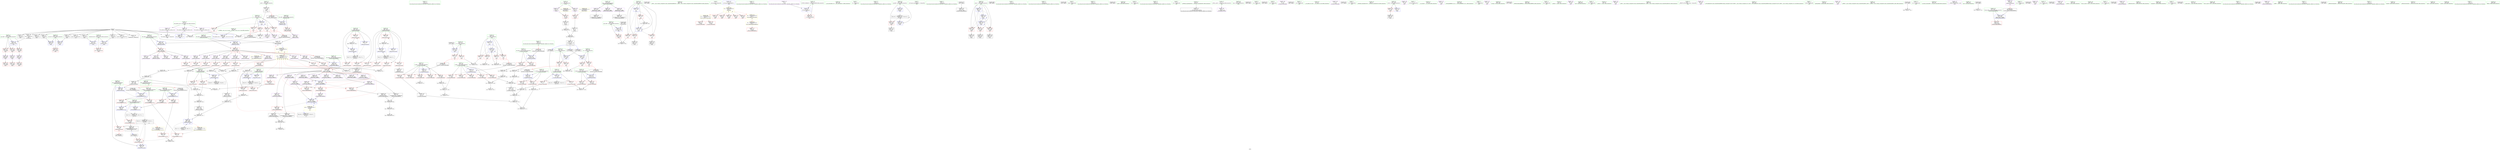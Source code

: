 digraph "SVFG" {
	label="SVFG";

	Node0x5597b0d1d360 [shape=record,color=grey,label="{NodeID: 0\nNullPtr}"];
	Node0x5597b0d1d360 -> Node0x5597b0d32e40[style=solid];
	Node0x5597b0d1d360 -> Node0x5597b0d32f40[style=solid];
	Node0x5597b0d1d360 -> Node0x5597b0d33010[style=solid];
	Node0x5597b0d1d360 -> Node0x5597b0d330e0[style=solid];
	Node0x5597b0d1d360 -> Node0x5597b0d331b0[style=solid];
	Node0x5597b0d1d360 -> Node0x5597b0d33280[style=solid];
	Node0x5597b0d1d360 -> Node0x5597b0d37e30[style=solid];
	Node0x5597b0d1d360 -> Node0x5597b0d37f00[style=solid];
	Node0x5597b0d1d360 -> Node0x5597b0d37fd0[style=solid];
	Node0x5597b0d1d360 -> Node0x5597b0d380a0[style=solid];
	Node0x5597b0d1d360 -> Node0x5597b0d43ef0[style=solid];
	Node0x5597b0d1d360 -> Node0x5597b0d455e0[style=solid];
	Node0x5597b0d1d360 -> Node0x5597b0d3e180[style=solid];
	Node0x5597b0d1d360 -> Node0x5597b0d3e480[style=solid];
	Node0x5597b0d1d360 -> Node0x5597b0d3e780[style=solid];
	Node0x5597b0d91a60 [shape=record,color=black,label="{NodeID: 692\n606 = PHI(564, )\n}"];
	Node0x5597b0d3ed80 [shape=record,color=grey,label="{NodeID: 526\n595 = cmp(592, 594, )\n}"];
	Node0x5597b0d42390 [shape=record,color=red,label="{NodeID: 277\n517\<--492\n\<--i\n_ZN6solver5solveEv\n}"];
	Node0x5597b0d42390 -> Node0x5597b0d50720[style=solid];
	Node0x5597b0d35fb0 [shape=record,color=purple,label="{NodeID: 194\n634\<--617\nout_p6\<--this1\n_ZN6solver6printfEPKcz\n}"];
	Node0x5597b0d35fb0 -> Node0x5597b0d438b0[style=solid];
	Node0x5597b0d330e0 [shape=record,color=black,label="{NodeID: 111\n312\<--3\n\<--dummyVal\nmain\n}"];
	Node0x5597b0d330e0 -> Node0x5597b0d44f60[style=solid];
	Node0x5597b0d30fc0 [shape=record,color=green,label="{NodeID: 28\n223\<--1\n\<--dummyObj\nCan only get source location for instruction, argument, global var or function.}"];
	Node0x5597b0d43a50 [shape=record,color=red,label="{NodeID: 305\n661\<--660\n\<--out_p13\n_ZN6solver6printfEPKcz\n}"];
	Node0x5597b0d43a50 -> Node0x5597b0d39690[style=solid];
	Node0x5597b0d37670 [shape=record,color=red,label="{NodeID: 222\n146\<--109\n\<--C.addr\n_Z12print_statusiiddi\n}"];
	Node0x5597b0d39280 [shape=record,color=black,label="{NodeID: 139\n628\<--627\narraydecay34\<--arraydecay3\n_ZN6solver6printfEPKcz\n}"];
	Node0x5597b0d33a60 [shape=record,color=green,label="{NodeID: 56\n193\<--194\nargc.addr\<--argc.addr_field_insensitive\nmain\n}"];
	Node0x5597b0d33a60 -> Node0x5597b0d400a0[style=solid];
	Node0x5597b0d33a60 -> Node0x5597b0d445a0[style=solid];
	Node0x5597b0d8fb80 [shape=record,color=black,label="{NodeID: 665\n262 = PHI()\n}"];
	Node0x5597b0d50a20 [shape=record,color=grey,label="{NodeID: 499\n525 = Binary(522, 524, )\n}"];
	Node0x5597b0d50a20 -> Node0x5597b0d50ba0[style=solid];
	Node0x5597b0d451d0 [shape=record,color=blue,label="{NodeID: 333\n217\<--337\ns\<--\nmain\n}"];
	Node0x5597b0d451d0 -> Node0x5597b0d41420[style=dashed];
	Node0x5597b0d451d0 -> Node0x5597b0d414f0[style=dashed];
	Node0x5597b0d451d0 -> Node0x5597b0d415c0[style=dashed];
	Node0x5597b0d451d0 -> Node0x5597b0d41690[style=dashed];
	Node0x5597b0d451d0 -> Node0x5597b0d41760[style=dashed];
	Node0x5597b0d451d0 -> Node0x5597b0d451d0[style=dashed];
	Node0x5597b0d40da0 [shape=record,color=red,label="{NodeID: 250\n409\<--209\nexn\<--exn.slot\nmain\n}"];
	Node0x5597b0d3aa00 [shape=record,color=purple,label="{NodeID: 167\n89\<--81\ntv_usec\<--tv\n_Z3secv\n}"];
	Node0x5597b0d3aa00 -> Node0x5597b0d36ff0[style=solid];
	Node0x5597b0d353c0 [shape=record,color=green,label="{NodeID: 84\n404\<--405\n_ZNSt7__cxx1112basic_stringIcSt11char_traitsIcESaIcEED1Ev\<--_ZNSt7__cxx1112basic_stringIcSt11char_traitsIcESaIcEED1Ev_field_insensitive\n}"];
	Node0x5597b0d17080 [shape=record,color=green,label="{NodeID: 1\n7\<--1\n__dso_handle\<--dummyObj\nGlob }"];
	Node0x5597b0d74cd0 [shape=record,color=yellow,style=double,label="{NodeID: 610\n6V_1 = ENCHI(MR_6V_0)\npts\{1 \}\nFun[_ZN6solver6printfEPKcz]}"];
	Node0x5597b0d74cd0 -> Node0x5597b0d36d80[style=dashed];
	Node0x5597b0d3ef00 [shape=record,color=grey,label="{NodeID: 527\n470 = cmp(467, 469, )\n}"];
	Node0x5597b0d42460 [shape=record,color=red,label="{NodeID: 278\n545\<--492\n\<--i\n_ZN6solver5solveEv\n}"];
	Node0x5597b0d42460 -> Node0x5597b0d51f20[style=solid];
	Node0x5597b0d36080 [shape=record,color=purple,label="{NodeID: 195\n636\<--617\nout_buf7\<--this1\n_ZN6solver6printfEPKcz\n}"];
	Node0x5597b0d331b0 [shape=record,color=black,label="{NodeID: 112\n314\<--3\n\<--dummyVal\nmain\n}"];
	Node0x5597b0d331b0 -> Node0x5597b0d45030[style=solid];
	Node0x5597b0d310c0 [shape=record,color=green,label="{NodeID: 29\n243\<--1\n\<--dummyObj\nCan only get source location for instruction, argument, global var or function.}"];
	Node0x5597b0d43b20 [shape=record,color=blue,label="{NodeID: 306\n10\<--9\nOUTPUT_FORMAT\<--\nGlob }"];
	Node0x5597b0d43b20 -> Node0x5597b0d367d0[style=dashed];
	Node0x5597b0d37740 [shape=record,color=red,label="{NodeID: 223\n156\<--109\n\<--C.addr\n_Z12print_statusiiddi\n}"];
	Node0x5597b0d39350 [shape=record,color=black,label="{NodeID: 140\n638\<--635\nsub.ptr.lhs.cast\<--\n_ZN6solver6printfEPKcz\n}"];
	Node0x5597b0d39350 -> Node0x5597b0d502a0[style=solid];
	Node0x5597b0d33b30 [shape=record,color=green,label="{NodeID: 57\n195\<--196\nargv.addr\<--argv.addr_field_insensitive\nmain\n}"];
	Node0x5597b0d33b30 -> Node0x5597b0d40170[style=solid];
	Node0x5597b0d33b30 -> Node0x5597b0d40240[style=solid];
	Node0x5597b0d33b30 -> Node0x5597b0d40310[style=solid];
	Node0x5597b0d33b30 -> Node0x5597b0d44670[style=solid];
	Node0x5597b0d8fc50 [shape=record,color=black,label="{NodeID: 666\n273 = PHI(80, )\n}"];
	Node0x5597b0d8fc50 -> Node0x5597b0d44cf0[style=solid];
	Node0x5597b0d657c0 [shape=record,color=yellow,style=double,label="{NodeID: 583\n6V_1 = ENCHI(MR_6V_0)\npts\{1 \}\nFun[main]|{|<s5>20|<s6>26}}"];
	Node0x5597b0d657c0 -> Node0x5597b0d36a40[style=dashed];
	Node0x5597b0d657c0 -> Node0x5597b0d36b10[style=dashed];
	Node0x5597b0d657c0 -> Node0x5597b0d36be0[style=dashed];
	Node0x5597b0d657c0 -> Node0x5597b0d36cb0[style=dashed];
	Node0x5597b0d657c0 -> Node0x5597b0d36e50[style=dashed];
	Node0x5597b0d657c0:s5 -> Node0x5597b096e600[style=dashed,color=red];
	Node0x5597b0d657c0:s6 -> Node0x5597b0d72510[style=dashed,color=red];
	Node0x5597b0d50ba0 [shape=record,color=grey,label="{NodeID: 500\n527 = Binary(525, 526, )\n}"];
	Node0x5597b0d50ba0 -> Node0x5597b0d50d20[style=solid];
	Node0x5597b0d452a0 [shape=record,color=blue,label="{NodeID: 334\n209\<--355\nexn.slot\<--\nmain\n}"];
	Node0x5597b0d452a0 -> Node0x5597b0d40da0[style=dashed];
	Node0x5597b0d40e70 [shape=record,color=red,label="{NodeID: 251\n410\<--211\nsel\<--ehselector.slot\nmain\n}"];
	Node0x5597b0d3aad0 [shape=record,color=purple,label="{NodeID: 168\n259\<--258\narrayidx8\<--\nmain\n}"];
	Node0x5597b0d3aad0 -> Node0x5597b0d419d0[style=solid];
	Node0x5597b0d354c0 [shape=record,color=green,label="{NodeID: 85\n425\<--426\n__gxx_personality_v0\<--__gxx_personality_v0_field_insensitive\n}"];
	Node0x5597b0d17ad0 [shape=record,color=green,label="{NodeID: 2\n8\<--1\n.str\<--dummyObj\nGlob }"];
	Node0x5597b0d42530 [shape=record,color=red,label="{NodeID: 279\n551\<--492\n\<--i\n_ZN6solver5solveEv\n}"];
	Node0x5597b0d42530 -> Node0x5597b0d390e0[style=solid];
	Node0x5597b0d36150 [shape=record,color=purple,label="{NodeID: 196\n637\<--617\narraydecay8\<--this1\n_ZN6solver6printfEPKcz\n}"];
	Node0x5597b0d36150 -> Node0x5597b0d39420[style=solid];
	Node0x5597b0d33280 [shape=record,color=black,label="{NodeID: 113\n354\<--3\n\<--dummyVal\nmain\n}"];
	Node0x5597b0d311c0 [shape=record,color=green,label="{NodeID: 30\n334\<--1\n\<--dummyObj\nCan only get source location for instruction, argument, global var or function.}"];
	Node0x5597b0d43bf0 [shape=record,color=blue,label="{NodeID: 307\n12\<--13\n_ZZ12print_statusiiddiE1L\<--\nGlob }"];
	Node0x5597b0d43bf0 -> Node0x5597b0d657c0[style=dashed];
	Node0x5597b0d37810 [shape=record,color=red,label="{NodeID: 224\n173\<--109\n\<--C.addr\n_Z12print_statusiiddi\n}"];
	Node0x5597b0d37810 -> Node0x5597b0d38580[style=solid];
	Node0x5597b0d39420 [shape=record,color=black,label="{NodeID: 141\n639\<--637\nsub.ptr.rhs.cast\<--arraydecay8\n_ZN6solver6printfEPKcz\n}"];
	Node0x5597b0d39420 -> Node0x5597b0d502a0[style=solid];
	Node0x5597b0d33c00 [shape=record,color=green,label="{NodeID: 58\n197\<--198\nparallel\<--parallel_field_insensitive\nmain\n}"];
	Node0x5597b0d33c00 -> Node0x5597b0d403e0[style=solid];
	Node0x5597b0d33c00 -> Node0x5597b0d44740[style=solid];
	Node0x5597b0d33c00 -> Node0x5597b0d44a80[style=solid];
	Node0x5597b0d8fde0 [shape=record,color=black,label="{NodeID: 667\n276 = PHI(80, )\n}"];
	Node0x5597b0d8fde0 -> Node0x5597b0d44dc0[style=solid];
	Node0x5597b0d50d20 [shape=record,color=grey,label="{NodeID: 501\n528 = Binary(520, 527, )\n}"];
	Node0x5597b0d50d20 -> Node0x5597b0d50ea0[style=solid];
	Node0x5597b0d45370 [shape=record,color=blue,label="{NodeID: 335\n211\<--357\nehselector.slot\<--\nmain\n}"];
	Node0x5597b0d45370 -> Node0x5597b0d40e70[style=dashed];
	Node0x5597b0d40f40 [shape=record,color=red,label="{NodeID: 252\n320\<--213\n\<--C\nmain\n}"];
	Node0x5597b0d40f40 -> Node0x5597b0d3ec00[style=solid];
	Node0x5597b0d3aba0 [shape=record,color=purple,label="{NodeID: 169\n376\<--375\nout_buf\<--\nmain\n}"];
	Node0x5597b0d355c0 [shape=record,color=green,label="{NodeID: 86\n437\<--438\nthis.addr\<--this.addr_field_insensitive\n_ZN6solverC2Ev\n}"];
	Node0x5597b0d355c0 -> Node0x5597b0d41aa0[style=solid];
	Node0x5597b0d355c0 -> Node0x5597b0d45510[style=solid];
	Node0x5597b0d17b60 [shape=record,color=green,label="{NodeID: 3\n12\<--1\n_ZZ12print_statusiiddiE1L\<--dummyObj\nGlob }"];
	Node0x5597b0d42600 [shape=record,color=red,label="{NodeID: 280\n560\<--492\n\<--i\n_ZN6solver5solveEv\n}"];
	Node0x5597b0d42600 -> Node0x5597b0d4ec20[style=solid];
	Node0x5597b0d36220 [shape=record,color=purple,label="{NodeID: 197\n650\<--617\nout_p10\<--this1\n_ZN6solver6printfEPKcz\n}"];
	Node0x5597b0d36220 -> Node0x5597b0d43980[style=solid];
	Node0x5597b0d36220 -> Node0x5597b0d46620[style=solid];
	Node0x5597b0d37e30 [shape=record,color=black,label="{NodeID: 114\n355\<--3\n\<--dummyVal\nmain\n}"];
	Node0x5597b0d37e30 -> Node0x5597b0d452a0[style=solid];
	Node0x5597b0d312c0 [shape=record,color=green,label="{NodeID: 31\n350\<--1\n\<--dummyObj\nCan only get source location for instruction, argument, global var or function.}"];
	Node0x5597b0d43cf0 [shape=record,color=blue,label="{NodeID: 308\n688\<--48\nllvm.global_ctors_0\<--\nGlob }"];
	Node0x5597b0d378e0 [shape=record,color=red,label="{NodeID: 225\n158\<--111\n\<--t0.addr\n_Z12print_statusiiddi\n}"];
	Node0x5597b0d378e0 -> Node0x5597b0d4eaa0[style=solid];
	Node0x5597b0d394f0 [shape=record,color=black,label="{NodeID: 142\n652\<--647\nidx.ext\<--call\n_ZN6solver6printfEPKcz\n}"];
	Node0x5597b0d33cd0 [shape=record,color=green,label="{NodeID: 59\n199\<--200\nstatus\<--status_field_insensitive\nmain\n}"];
	Node0x5597b0d33cd0 -> Node0x5597b0d404b0[style=solid];
	Node0x5597b0d33cd0 -> Node0x5597b0d40580[style=solid];
	Node0x5597b0d33cd0 -> Node0x5597b0d40650[style=solid];
	Node0x5597b0d33cd0 -> Node0x5597b0d44810[style=solid];
	Node0x5597b0d33cd0 -> Node0x5597b0d449b0[style=solid];
	Node0x5597b0d33cd0 -> Node0x5597b0d44b50[style=solid];
	Node0x5597b0d8ff20 [shape=record,color=black,label="{NodeID: 668\n286 = PHI()\n}"];
	Node0x5597b0d50ea0 [shape=record,color=grey,label="{NodeID: 502\n529 = Binary(528, 138, )\n}"];
	Node0x5597b0d50ea0 -> Node0x5597b0d38f40[style=solid];
	Node0x5597b0d45440 [shape=record,color=blue,label="{NodeID: 336\n215\<--393\nc\<--inc45\nmain\n}"];
	Node0x5597b0d45440 -> Node0x5597b0d410e0[style=dashed];
	Node0x5597b0d45440 -> Node0x5597b0d411b0[style=dashed];
	Node0x5597b0d45440 -> Node0x5597b0d41280[style=dashed];
	Node0x5597b0d45440 -> Node0x5597b0d41350[style=dashed];
	Node0x5597b0d45440 -> Node0x5597b0d45440[style=dashed];
	Node0x5597b0d41010 [shape=record,color=red,label="{NodeID: 253\n327\<--213\n\<--C\nmain\n|{<s0>20}}"];
	Node0x5597b0d41010:s0 -> Node0x5597b0d90ba0[style=solid,color=red];
	Node0x5597b0d3ac70 [shape=record,color=purple,label="{NodeID: 170\n377\<--375\narraydecay\<--\nmain\n}"];
	Node0x5597b0d35690 [shape=record,color=green,label="{NodeID: 87\n453\<--454\nthis.addr\<--this.addr_field_insensitive\n_ZN6solver5inputEv\n}"];
	Node0x5597b0d35690 -> Node0x5597b0d41b70[style=solid];
	Node0x5597b0d35690 -> Node0x5597b0d456b0[style=solid];
	Node0x5597b0d17bf0 [shape=record,color=green,label="{NodeID: 4\n13\<--1\n\<--dummyObj\nCan only get source location for instruction, argument, global var or function.}"];
	Node0x5597b0d426d0 [shape=record,color=red,label="{NodeID: 281\n520\<--494\n\<--k\n_ZN6solver5solveEv\n}"];
	Node0x5597b0d426d0 -> Node0x5597b0d50d20[style=solid];
	Node0x5597b0d362f0 [shape=record,color=purple,label="{NodeID: 198\n660\<--617\nout_p13\<--this1\n_ZN6solver6printfEPKcz\n}"];
	Node0x5597b0d362f0 -> Node0x5597b0d43a50[style=solid];
	Node0x5597b0d37f00 [shape=record,color=black,label="{NodeID: 115\n357\<--3\n\<--dummyVal\nmain\n}"];
	Node0x5597b0d37f00 -> Node0x5597b0d45370[style=solid];
	Node0x5597b0d313c0 [shape=record,color=green,label="{NodeID: 32\n507\<--1\n\<--dummyObj\nCan only get source location for instruction, argument, global var or function.}"];
	Node0x5597b0d4e620 [shape=record,color=grey,label="{NodeID: 475\n535 = Binary(534, 138, )\n}"];
	Node0x5597b0d4e620 -> Node0x5597b0d39010[style=solid];
	Node0x5597b0d43df0 [shape=record,color=blue,label="{NodeID: 309\n689\<--49\nllvm.global_ctors_1\<--_GLOBAL__sub_I_iwi_0_0.cpp\nGlob }"];
	Node0x5597b0d379b0 [shape=record,color=red,label="{NodeID: 226\n161\<--111\n\<--t0.addr\n_Z12print_statusiiddi\n}"];
	Node0x5597b0d379b0 -> Node0x5597b0d4ef20[style=solid];
	Node0x5597b0d395c0 [shape=record,color=black,label="{NodeID: 143\n656\<--655\narraydecay1112\<--arraydecay11\n_ZN6solver6printfEPKcz\n}"];
	Node0x5597b0d33da0 [shape=record,color=green,label="{NodeID: 60\n201\<--202\ni\<--i_field_insensitive\nmain\n}"];
	Node0x5597b0d33da0 -> Node0x5597b0d40720[style=solid];
	Node0x5597b0d33da0 -> Node0x5597b0d407f0[style=solid];
	Node0x5597b0d33da0 -> Node0x5597b0d408c0[style=solid];
	Node0x5597b0d33da0 -> Node0x5597b0d40990[style=solid];
	Node0x5597b0d33da0 -> Node0x5597b0d448e0[style=solid];
	Node0x5597b0d33da0 -> Node0x5597b0d44c20[style=solid];
	Node0x5597b0d8fff0 [shape=record,color=black,label="{NodeID: 669\n291 = PHI()\n}"];
	Node0x5597b0d51020 [shape=record,color=grey,label="{NodeID: 503\n532 = Binary(507, 531, )\n}"];
	Node0x5597b0d51020 -> Node0x5597b0d4e7a0[style=solid];
	Node0x5597b0d45510 [shape=record,color=blue,label="{NodeID: 337\n437\<--436\nthis.addr\<--this\n_ZN6solverC2Ev\n}"];
	Node0x5597b0d45510 -> Node0x5597b0d41aa0[style=dashed];
	Node0x5597b0d410e0 [shape=record,color=red,label="{NodeID: 254\n319\<--215\n\<--c\nmain\n}"];
	Node0x5597b0d410e0 -> Node0x5597b0d3ec00[style=solid];
	Node0x5597b0d3ad40 [shape=record,color=purple,label="{NodeID: 171\n441\<--440\nout_p\<--this1\n_ZN6solverC2Ev\n}"];
	Node0x5597b0d3ad40 -> Node0x5597b0d455e0[style=solid];
	Node0x5597b0d35760 [shape=record,color=green,label="{NodeID: 88\n455\<--456\ni\<--i_field_insensitive\n_ZN6solver5inputEv\n}"];
	Node0x5597b0d35760 -> Node0x5597b0d41c40[style=solid];
	Node0x5597b0d35760 -> Node0x5597b0d41d10[style=solid];
	Node0x5597b0d35760 -> Node0x5597b0d41de0[style=solid];
	Node0x5597b0d35760 -> Node0x5597b0d45780[style=solid];
	Node0x5597b0d35760 -> Node0x5597b0d45850[style=solid];
	Node0x5597b0d17c80 [shape=record,color=green,label="{NodeID: 5\n14\<--1\nstderr\<--dummyObj\nGlob }"];
	Node0x5597b0d427a0 [shape=record,color=red,label="{NodeID: 282\n526\<--494\n\<--k\n_ZN6solver5solveEv\n}"];
	Node0x5597b0d427a0 -> Node0x5597b0d50ba0[style=solid];
	Node0x5597b0d363c0 [shape=record,color=purple,label="{NodeID: 199\n662\<--617\nout_buf14\<--this1\n_ZN6solver6printfEPKcz\n}"];
	Node0x5597b0d37fd0 [shape=record,color=black,label="{NodeID: 116\n411\<--3\nlpad.val\<--dummyVal\nmain\n}"];
	Node0x5597b0d314c0 [shape=record,color=green,label="{NodeID: 33\n642\<--1\n\<--dummyObj\nCan only get source location for instruction, argument, global var or function.}"];
	Node0x5597b0d4e7a0 [shape=record,color=grey,label="{NodeID: 476\n537 = Binary(532, 536, )\n}"];
	Node0x5597b0d4e7a0 -> Node0x5597b0d4e920[style=solid];
	Node0x5597b0d43ef0 [shape=record,color=blue, style = dotted,label="{NodeID: 310\n690\<--3\nllvm.global_ctors_2\<--dummyVal\nGlob }"];
	Node0x5597b0d37a80 [shape=record,color=red,label="{NodeID: 227\n160\<--113\n\<--t1.addr\n_Z12print_statusiiddi\n}"];
	Node0x5597b0d37a80 -> Node0x5597b0d4ef20[style=solid];
	Node0x5597b0d39690 [shape=record,color=black,label="{NodeID: 144\n664\<--661\nsub.ptr.lhs.cast16\<--\n_ZN6solver6printfEPKcz\n}"];
	Node0x5597b0d39690 -> Node0x5597b0d508a0[style=solid];
	Node0x5597b0d33e70 [shape=record,color=green,label="{NodeID: 61\n203\<--204\nt0\<--t0_field_insensitive\nmain\n}"];
	Node0x5597b0d33e70 -> Node0x5597b0d40a60[style=solid];
	Node0x5597b0d33e70 -> Node0x5597b0d40b30[style=solid];
	Node0x5597b0d33e70 -> Node0x5597b0d44cf0[style=solid];
	Node0x5597b0d900c0 [shape=record,color=black,label="{NodeID: 670\n294 = PHI()\n}"];
	Node0x5597b0d511a0 [shape=record,color=grey,label="{NodeID: 504\n374 = Binary(373, 138, )\n}"];
	Node0x5597b0d455e0 [shape=record,color=blue, style = dotted,label="{NodeID: 338\n441\<--3\nout_p\<--dummyVal\n_ZN6solverC2Ev\n|{<s0>22}}"];
	Node0x5597b0d455e0:s0 -> Node0x5597b0d780d0[style=dashed,color=blue];
	Node0x5597b0d411b0 [shape=record,color=red,label="{NodeID: 255\n326\<--215\n\<--c\nmain\n|{<s0>20}}"];
	Node0x5597b0d411b0:s0 -> Node0x5597b0d90a00[style=solid,color=red];
	Node0x5597b0d3ae10 [shape=record,color=purple,label="{NodeID: 172\n459\<--458\nA\<--this1\n_ZN6solver5inputEv\n}"];
	Node0x5597b0d35830 [shape=record,color=green,label="{NodeID: 89\n463\<--464\nscanf\<--scanf_field_insensitive\n}"];
	Node0x5597b0d2fc00 [shape=record,color=green,label="{NodeID: 6\n15\<--1\n.str.1\<--dummyObj\nGlob }"];
	Node0x5597b0d42870 [shape=record,color=red,label="{NodeID: 283\n501\<--500\n\<--B\n_ZN6solver5solveEv\n}"];
	Node0x5597b0d42870 -> Node0x5597b0d4f9a0[style=solid];
	Node0x5597b0d36490 [shape=record,color=purple,label="{NodeID: 200\n663\<--617\narraydecay15\<--this1\n_ZN6solver6printfEPKcz\n}"];
	Node0x5597b0d36490 -> Node0x5597b0d39760[style=solid];
	Node0x5597b0d380a0 [shape=record,color=black,label="{NodeID: 117\n412\<--3\nlpad.val51\<--dummyVal\nmain\n}"];
	Node0x5597b0d315c0 [shape=record,color=green,label="{NodeID: 34\n644\<--1\n\<--dummyObj\nCan only get source location for instruction, argument, global var or function.}"];
	Node0x5597b0d4e920 [shape=record,color=grey,label="{NodeID: 477\n538 = Binary(530, 537, )\n}"];
	Node0x5597b0d4e920 -> Node0x5597b0d45d30[style=solid];
	Node0x5597b0d43ff0 [shape=record,color=blue,label="{NodeID: 311\n107\<--102\nc.addr\<--c\n_Z12print_statusiiddi\n}"];
	Node0x5597b0d43ff0 -> Node0x5597b0d370c0[style=dashed];
	Node0x5597b0d43ff0 -> Node0x5597b0d37190[style=dashed];
	Node0x5597b0d43ff0 -> Node0x5597b0d37260[style=dashed];
	Node0x5597b0d43ff0 -> Node0x5597b0d37330[style=dashed];
	Node0x5597b0d43ff0 -> Node0x5597b0d37400[style=dashed];
	Node0x5597b0d37b50 [shape=record,color=red,label="{NodeID: 228\n164\<--113\n\<--t1.addr\n_Z12print_statusiiddi\n}"];
	Node0x5597b0d37b50 -> Node0x5597b0d4f0a0[style=solid];
	Node0x5597b0d39760 [shape=record,color=black,label="{NodeID: 145\n665\<--663\nsub.ptr.rhs.cast17\<--arraydecay15\n_ZN6solver6printfEPKcz\n}"];
	Node0x5597b0d39760 -> Node0x5597b0d508a0[style=solid];
	Node0x5597b0d33f40 [shape=record,color=green,label="{NodeID: 62\n205\<--206\nt1\<--t1_field_insensitive\nmain\n}"];
	Node0x5597b0d33f40 -> Node0x5597b0d40c00[style=solid];
	Node0x5597b0d33f40 -> Node0x5597b0d40cd0[style=solid];
	Node0x5597b0d33f40 -> Node0x5597b0d44dc0[style=solid];
	Node0x5597b0d90190 [shape=record,color=black,label="{NodeID: 671\n297 = PHI()\n}"];
	Node0x5597b0d90190 -> Node0x5597b0d44e90[style=solid];
	Node0x5597b0d51320 [shape=record,color=grey,label="{NodeID: 505\n284 = Binary(282, 283, )\n}"];
	Node0x5597b0d456b0 [shape=record,color=blue,label="{NodeID: 339\n453\<--452\nthis.addr\<--this\n_ZN6solver5inputEv\n}"];
	Node0x5597b0d456b0 -> Node0x5597b0d41b70[style=dashed];
	Node0x5597b0d41280 [shape=record,color=red,label="{NodeID: 256\n373\<--215\n\<--c\nmain\n}"];
	Node0x5597b0d41280 -> Node0x5597b0d511a0[style=solid];
	Node0x5597b0d3aee0 [shape=record,color=purple,label="{NodeID: 173\n460\<--458\nB\<--this1\n_ZN6solver5inputEv\n}"];
	Node0x5597b0d35930 [shape=record,color=green,label="{NodeID: 90\n486\<--487\nthis.addr\<--this.addr_field_insensitive\n_ZN6solver5solveEv\n}"];
	Node0x5597b0d35930 -> Node0x5597b0d41f80[style=solid];
	Node0x5597b0d35930 -> Node0x5597b0d45920[style=solid];
	Node0x5597b0d2fc90 [shape=record,color=green,label="{NodeID: 7\n17\<--1\n.str.2\<--dummyObj\nGlob }"];
	Node0x5597b0d66e70 [shape=record,color=black,label="{NodeID: 533\nMR_57V_3 = PHI(MR_57V_4, MR_57V_2, )\npts\{456 \}\n}"];
	Node0x5597b0d66e70 -> Node0x5597b0d41c40[style=dashed];
	Node0x5597b0d66e70 -> Node0x5597b0d41d10[style=dashed];
	Node0x5597b0d66e70 -> Node0x5597b0d41de0[style=dashed];
	Node0x5597b0d66e70 -> Node0x5597b0d45850[style=dashed];
	Node0x5597b0d42940 [shape=record,color=red,label="{NodeID: 284\n512\<--511\n\<--A\n_ZN6solver5solveEv\n}"];
	Node0x5597b0d42940 -> Node0x5597b0d3e600[style=solid];
	Node0x5597b0d36560 [shape=record,color=purple,label="{NodeID: 201\n234\<--231\narrayidx\<--\nmain\n}"];
	Node0x5597b0d36560 -> Node0x5597b0d41830[style=solid];
	Node0x5597b0d38170 [shape=record,color=black,label="{NodeID: 118\n60\<--61\n\<--_ZNSt8ios_base4InitD1Ev\nCan only get source location for instruction, argument, global var or function.}"];
	Node0x5597b0d316c0 [shape=record,color=green,label="{NodeID: 35\n4\<--6\n_ZStL8__ioinit\<--_ZStL8__ioinit_field_insensitive\nGlob }"];
	Node0x5597b0d316c0 -> Node0x5597b0d39830[style=solid];
	Node0x5597b0d4eaa0 [shape=record,color=grey,label="{NodeID: 478\n159 = Binary(157, 158, )\n}"];
	Node0x5597b0d440c0 [shape=record,color=blue,label="{NodeID: 312\n109\<--103\nC.addr\<--C\n_Z12print_statusiiddi\n}"];
	Node0x5597b0d440c0 -> Node0x5597b0d374d0[style=dashed];
	Node0x5597b0d440c0 -> Node0x5597b0d375a0[style=dashed];
	Node0x5597b0d440c0 -> Node0x5597b0d37670[style=dashed];
	Node0x5597b0d440c0 -> Node0x5597b0d37740[style=dashed];
	Node0x5597b0d440c0 -> Node0x5597b0d37810[style=dashed];
	Node0x5597b0d37c20 [shape=record,color=red,label="{NodeID: 229\n136\<--115\n\<--nth.addr\n_Z12print_statusiiddi\n}"];
	Node0x5597b0d37c20 -> Node0x5597b0d4f520[style=solid];
	Node0x5597b0d39830 [shape=record,color=purple,label="{NodeID: 146\n58\<--4\n\<--_ZStL8__ioinit\n__cxx_global_var_init\n}"];
	Node0x5597b0d34010 [shape=record,color=green,label="{NodeID: 63\n207\<--208\ntmp\<--tmp_field_insensitive\nmain\n}"];
	Node0x5597b0d90290 [shape=record,color=black,label="{NodeID: 672\n309 = PHI()\n}"];
	Node0x5597b0d514a0 [shape=record,color=grey,label="{NodeID: 506\n176 = Binary(162, 175, )\n}"];
	Node0x5597b0d45780 [shape=record,color=blue,label="{NodeID: 340\n455\<--132\ni\<--\n_ZN6solver5inputEv\n}"];
	Node0x5597b0d45780 -> Node0x5597b0d66e70[style=dashed];
	Node0x5597b0d41350 [shape=record,color=red,label="{NodeID: 257\n392\<--215\n\<--c\nmain\n}"];
	Node0x5597b0d41350 -> Node0x5597b0d51920[style=solid];
	Node0x5597b0d3afb0 [shape=record,color=purple,label="{NodeID: 174\n468\<--458\nA2\<--this1\n_ZN6solver5inputEv\n}"];
	Node0x5597b0d3afb0 -> Node0x5597b0d41eb0[style=solid];
	Node0x5597b0d35a00 [shape=record,color=green,label="{NodeID: 91\n488\<--489\nans\<--ans_field_insensitive\n_ZN6solver5solveEv\n|{|<s3>35}}"];
	Node0x5597b0d35a00 -> Node0x5597b0d42050[style=solid];
	Node0x5597b0d35a00 -> Node0x5597b0d459f0[style=solid];
	Node0x5597b0d35a00 -> Node0x5597b0d45e00[style=solid];
	Node0x5597b0d35a00:s3 -> Node0x5597b0d91560[style=solid,color=red];
	Node0x5597b0d2fd20 [shape=record,color=green,label="{NodeID: 8\n19\<--1\n.str.3\<--dummyObj\nGlob }"];
	Node0x5597b0d42a10 [shape=record,color=red,label="{NodeID: 285\n516\<--515\n\<--A3\n_ZN6solver5solveEv\n}"];
	Node0x5597b0d42a10 -> Node0x5597b0d50720[style=solid];
	Node0x5597b0d36630 [shape=record,color=purple,label="{NodeID: 202\n249\<--246\narrayidx3\<--\nmain\n}"];
	Node0x5597b0d36630 -> Node0x5597b0d41900[style=solid];
	Node0x5597b0d38240 [shape=record,color=black,label="{NodeID: 119\n88\<--87\nconv\<--\n_Z3secv\n}"];
	Node0x5597b0d38240 -> Node0x5597b0d4eda0[style=solid];
	Node0x5597b0d317c0 [shape=record,color=green,label="{NodeID: 36\n10\<--11\nOUTPUT_FORMAT\<--OUTPUT_FORMAT_field_insensitive\nGlob }"];
	Node0x5597b0d317c0 -> Node0x5597b0d367d0[style=solid];
	Node0x5597b0d317c0 -> Node0x5597b0d43b20[style=solid];
	Node0x5597b0d4ec20 [shape=record,color=grey,label="{NodeID: 479\n561 = Binary(560, 138, )\n}"];
	Node0x5597b0d4ec20 -> Node0x5597b0d45fa0[style=solid];
	Node0x5597b0d44190 [shape=record,color=blue,label="{NodeID: 313\n111\<--104\nt0.addr\<--t0\n_Z12print_statusiiddi\n}"];
	Node0x5597b0d44190 -> Node0x5597b0d378e0[style=dashed];
	Node0x5597b0d44190 -> Node0x5597b0d379b0[style=dashed];
	Node0x5597b0d37cf0 [shape=record,color=red,label="{NodeID: 230\n167\<--115\n\<--nth.addr\n_Z12print_statusiiddi\n}"];
	Node0x5597b0d37cf0 -> Node0x5597b0d4ffa0[style=solid];
	Node0x5597b0d39900 [shape=record,color=purple,label="{NodeID: 147\n9\<--8\n\<--.str\nCan only get source location for instruction, argument, global var or function.}"];
	Node0x5597b0d39900 -> Node0x5597b0d43b20[style=solid];
	Node0x5597b0d340e0 [shape=record,color=green,label="{NodeID: 64\n209\<--210\nexn.slot\<--exn.slot_field_insensitive\nmain\n}"];
	Node0x5597b0d340e0 -> Node0x5597b0d40da0[style=solid];
	Node0x5597b0d340e0 -> Node0x5597b0d44f60[style=solid];
	Node0x5597b0d340e0 -> Node0x5597b0d452a0[style=solid];
	Node0x5597b0d90360 [shape=record,color=black,label="{NodeID: 673\n382 = PHI()\n}"];
	Node0x5597b0d51620 [shape=record,color=grey,label="{NodeID: 507\n172 = Binary(165, 171, )\n}"];
	Node0x5597b0d51620 -> Node0x5597b0d50120[style=solid];
	Node0x5597b0d45850 [shape=record,color=blue,label="{NodeID: 341\n455\<--480\ni\<--inc\n_ZN6solver5inputEv\n}"];
	Node0x5597b0d45850 -> Node0x5597b0d66e70[style=dashed];
	Node0x5597b0d41420 [shape=record,color=red,label="{NodeID: 258\n342\<--217\n\<--s\nmain\n}"];
	Node0x5597b0d41420 -> Node0x5597b0d3e180[style=solid];
	Node0x5597b0d3b080 [shape=record,color=purple,label="{NodeID: 175\n472\<--458\nP\<--this1\n_ZN6solver5inputEv\n}"];
	Node0x5597b0d35ad0 [shape=record,color=green,label="{NodeID: 92\n490\<--491\nq\<--q_field_insensitive\n_ZN6solver5solveEv\n}"];
	Node0x5597b0d35ad0 -> Node0x5597b0d42120[style=solid];
	Node0x5597b0d35ad0 -> Node0x5597b0d421f0[style=solid];
	Node0x5597b0d35ad0 -> Node0x5597b0d45ac0[style=solid];
	Node0x5597b0d35ad0 -> Node0x5597b0d45ed0[style=solid];
	Node0x5597b0d2fdb0 [shape=record,color=green,label="{NodeID: 9\n21\<--1\n.str.4\<--dummyObj\nGlob }"];
	Node0x5597b0d42ae0 [shape=record,color=red,label="{NodeID: 286\n522\<--521\n\<--B4\n_ZN6solver5solveEv\n}"];
	Node0x5597b0d42ae0 -> Node0x5597b0d50a20[style=solid];
	Node0x5597b0d36700 [shape=record,color=purple,label="{NodeID: 203\n653\<--651\nadd.ptr\<--\n_ZN6solver6printfEPKcz\n}"];
	Node0x5597b0d36700 -> Node0x5597b0d46620[style=solid];
	Node0x5597b0d38310 [shape=record,color=black,label="{NodeID: 120\n91\<--90\nconv1\<--\n_Z3secv\n}"];
	Node0x5597b0d38310 -> Node0x5597b0d4f3a0[style=solid];
	Node0x5597b0d318c0 [shape=record,color=green,label="{NodeID: 37\n47\<--51\nllvm.global_ctors\<--llvm.global_ctors_field_insensitive\nGlob }"];
	Node0x5597b0d318c0 -> Node0x5597b0d3a630[style=solid];
	Node0x5597b0d318c0 -> Node0x5597b0d3a730[style=solid];
	Node0x5597b0d318c0 -> Node0x5597b0d3a830[style=solid];
	Node0x5597b0d4eda0 [shape=record,color=grey,label="{NodeID: 480\n94 = Binary(88, 92, )\n}"];
	Node0x5597b0d4eda0 -> Node0x5597b0d383e0[style=solid];
	Node0x5597b0d44260 [shape=record,color=blue,label="{NodeID: 314\n113\<--105\nt1.addr\<--t1\n_Z12print_statusiiddi\n}"];
	Node0x5597b0d44260 -> Node0x5597b0d37a80[style=dashed];
	Node0x5597b0d44260 -> Node0x5597b0d37b50[style=dashed];
	Node0x5597b0d3fe70 [shape=record,color=red,label="{NodeID: 231\n157\<--117\n\<--t\n_Z12print_statusiiddi\n}"];
	Node0x5597b0d3fe70 -> Node0x5597b0d4eaa0[style=solid];
	Node0x5597b0d39a00 [shape=record,color=purple,label="{NodeID: 148\n147\<--15\n\<--.str.1\n_Z12print_statusiiddi\n}"];
	Node0x5597b0d341b0 [shape=record,color=green,label="{NodeID: 65\n211\<--212\nehselector.slot\<--ehselector.slot_field_insensitive\nmain\n}"];
	Node0x5597b0d341b0 -> Node0x5597b0d40e70[style=solid];
	Node0x5597b0d341b0 -> Node0x5597b0d45030[style=solid];
	Node0x5597b0d341b0 -> Node0x5597b0d45370[style=solid];
	Node0x5597b0d90430 [shape=record,color=black,label="{NodeID: 674\n462 = PHI()\n}"];
	Node0x5597b0d517a0 [shape=record,color=grey,label="{NodeID: 508\n270 = Binary(269, 138, )\n}"];
	Node0x5597b0d517a0 -> Node0x5597b0d44c20[style=solid];
	Node0x5597b0d45920 [shape=record,color=blue,label="{NodeID: 342\n486\<--485\nthis.addr\<--this\n_ZN6solver5solveEv\n}"];
	Node0x5597b0d45920 -> Node0x5597b0d41f80[style=dashed];
	Node0x5597b0d414f0 [shape=record,color=red,label="{NodeID: 259\n364\<--217\n\<--s\nmain\n|{<s0>25}}"];
	Node0x5597b0d414f0:s0 -> Node0x5597b0d913f0[style=solid,color=red];
	Node0x5597b0d3b150 [shape=record,color=purple,label="{NodeID: 176\n475\<--458\narrayidx\<--this1\n_ZN6solver5inputEv\n}"];
	Node0x5597b0d35ba0 [shape=record,color=green,label="{NodeID: 93\n492\<--493\ni\<--i_field_insensitive\n_ZN6solver5solveEv\n}"];
	Node0x5597b0d35ba0 -> Node0x5597b0d422c0[style=solid];
	Node0x5597b0d35ba0 -> Node0x5597b0d42390[style=solid];
	Node0x5597b0d35ba0 -> Node0x5597b0d42460[style=solid];
	Node0x5597b0d35ba0 -> Node0x5597b0d42530[style=solid];
	Node0x5597b0d35ba0 -> Node0x5597b0d42600[style=solid];
	Node0x5597b0d35ba0 -> Node0x5597b0d45b90[style=solid];
	Node0x5597b0d35ba0 -> Node0x5597b0d45fa0[style=solid];
	Node0x5597b0d2fe40 [shape=record,color=green,label="{NodeID: 10\n23\<--1\n.str.5\<--dummyObj\nGlob }"];
	Node0x5597b0d42bb0 [shape=record,color=red,label="{NodeID: 287\n524\<--523\n\<--A5\n_ZN6solver5solveEv\n}"];
	Node0x5597b0d42bb0 -> Node0x5597b0d50a20[style=solid];
	Node0x5597b0d367d0 [shape=record,color=red,label="{NodeID: 204\n372\<--10\n\<--OUTPUT_FORMAT\nmain\n}"];
	Node0x5597b0d383e0 [shape=record,color=black,label="{NodeID: 121\n80\<--94\n_Z3secv_ret\<--add\n_Z3secv\n|{<s0>5|<s1>11|<s2>13}}"];
	Node0x5597b0d383e0:s0 -> Node0x5597b0d8f7f0[style=solid,color=blue];
	Node0x5597b0d383e0:s1 -> Node0x5597b0d8fc50[style=solid,color=blue];
	Node0x5597b0d383e0:s2 -> Node0x5597b0d8fde0[style=solid,color=blue];
	Node0x5597b0d319c0 [shape=record,color=green,label="{NodeID: 38\n52\<--53\n__cxx_global_var_init\<--__cxx_global_var_init_field_insensitive\n}"];
	Node0x5597b0d4ef20 [shape=record,color=grey,label="{NodeID: 481\n162 = Binary(160, 161, )\n}"];
	Node0x5597b0d4ef20 -> Node0x5597b0d514a0[style=solid];
	Node0x5597b0d44330 [shape=record,color=blue,label="{NodeID: 315\n115\<--106\nnth.addr\<--nth\n_Z12print_statusiiddi\n}"];
	Node0x5597b0d44330 -> Node0x5597b0d37c20[style=dashed];
	Node0x5597b0d44330 -> Node0x5597b0d37cf0[style=dashed];
	Node0x5597b0d3ff00 [shape=record,color=red,label="{NodeID: 232\n163\<--117\n\<--t\n_Z12print_statusiiddi\n}"];
	Node0x5597b0d3ff00 -> Node0x5597b0d4f0a0[style=solid];
	Node0x5597b0d39ad0 [shape=record,color=purple,label="{NodeID: 149\n177\<--17\n\<--.str.2\n_Z12print_statusiiddi\n}"];
	Node0x5597b0d34280 [shape=record,color=green,label="{NodeID: 66\n213\<--214\nC\<--C_field_insensitive\nmain\n}"];
	Node0x5597b0d34280 -> Node0x5597b0d40f40[style=solid];
	Node0x5597b0d34280 -> Node0x5597b0d41010[style=solid];
	Node0x5597b0d34280 -> Node0x5597b0d44e90[style=solid];
	Node0x5597b0d90530 [shape=record,color=black,label="{NodeID: 675\n477 = PHI()\n}"];
	Node0x5597b0d51920 [shape=record,color=grey,label="{NodeID: 509\n393 = Binary(392, 138, )\n}"];
	Node0x5597b0d51920 -> Node0x5597b0d45440[style=solid];
	Node0x5597b0d459f0 [shape=record,color=blue,label="{NodeID: 343\n488\<--504\nans\<--conv\n_ZN6solver5solveEv\n}"];
	Node0x5597b0d459f0 -> Node0x5597b0d68770[style=dashed];
	Node0x5597b0d415c0 [shape=record,color=red,label="{NodeID: 260\n368\<--217\n\<--s\nmain\n|{<s0>26}}"];
	Node0x5597b0d415c0:s0 -> Node0x5597b0d911e0[style=solid,color=red];
	Node0x5597b0d3b220 [shape=record,color=purple,label="{NodeID: 177\n500\<--499\nB\<--this1\n_ZN6solver5solveEv\n}"];
	Node0x5597b0d3b220 -> Node0x5597b0d42870[style=solid];
	Node0x5597b0d35c70 [shape=record,color=green,label="{NodeID: 94\n494\<--495\nk\<--k_field_insensitive\n_ZN6solver5solveEv\n}"];
	Node0x5597b0d35c70 -> Node0x5597b0d426d0[style=solid];
	Node0x5597b0d35c70 -> Node0x5597b0d427a0[style=solid];
	Node0x5597b0d35c70 -> Node0x5597b0d45c60[style=solid];
	Node0x5597b0d2ff00 [shape=record,color=green,label="{NodeID: 11\n25\<--1\n.str.6\<--dummyObj\nGlob }"];
	Node0x5597b0d68270 [shape=record,color=black,label="{NodeID: 537\nMR_49V_4 = PHI(MR_49V_6, MR_49V_1, )\npts\{333 \}\n|{<s0>22}}"];
	Node0x5597b0d68270:s0 -> Node0x5597b0d455e0[style=dashed,color=red];
	Node0x5597b0d42c80 [shape=record,color=red,label="{NodeID: 288\n534\<--533\n\<--B12\n_ZN6solver5solveEv\n}"];
	Node0x5597b0d42c80 -> Node0x5597b0d4e620[style=solid];
	Node0x5597b0d368a0 [shape=record,color=red,label="{NodeID: 205\n144\<--14\n\<--stderr\n_Z12print_statusiiddi\n}"];
	Node0x5597b0d384b0 [shape=record,color=black,label="{NodeID: 122\n171\<--170\nconv\<--sub13\n_Z12print_statusiiddi\n}"];
	Node0x5597b0d384b0 -> Node0x5597b0d51620[style=solid];
	Node0x5597b0d31ac0 [shape=record,color=green,label="{NodeID: 39\n56\<--57\n_ZNSt8ios_base4InitC1Ev\<--_ZNSt8ios_base4InitC1Ev_field_insensitive\n}"];
	Node0x5597b0d4f0a0 [shape=record,color=grey,label="{NodeID: 482\n165 = Binary(163, 164, )\n}"];
	Node0x5597b0d4f0a0 -> Node0x5597b0d51620[style=solid];
	Node0x5597b0d44400 [shape=record,color=blue,label="{NodeID: 316\n117\<--152\nt\<--call7\n_Z12print_statusiiddi\n}"];
	Node0x5597b0d44400 -> Node0x5597b0d3fe70[style=dashed];
	Node0x5597b0d44400 -> Node0x5597b0d3ff00[style=dashed];
	Node0x5597b0d44400 -> Node0x5597b0d6c870[style=dashed];
	Node0x5597b0d3ffd0 [shape=record,color=red,label="{NodeID: 233\n407\<--191\n\<--retval\nmain\n}"];
	Node0x5597b0d3ffd0 -> Node0x5597b0d38cd0[style=solid];
	Node0x5597b0d39ba0 [shape=record,color=purple,label="{NodeID: 150\n236\<--19\n\<--.str.3\nmain\n}"];
	Node0x5597b0d34350 [shape=record,color=green,label="{NodeID: 67\n215\<--216\nc\<--c_field_insensitive\nmain\n}"];
	Node0x5597b0d34350 -> Node0x5597b0d410e0[style=solid];
	Node0x5597b0d34350 -> Node0x5597b0d411b0[style=solid];
	Node0x5597b0d34350 -> Node0x5597b0d41280[style=solid];
	Node0x5597b0d34350 -> Node0x5597b0d41350[style=solid];
	Node0x5597b0d34350 -> Node0x5597b0d45100[style=solid];
	Node0x5597b0d34350 -> Node0x5597b0d45440[style=solid];
	Node0x5597b0d90630 [shape=record,color=black,label="{NodeID: 676\n540 = PHI(580, )\n}"];
	Node0x5597b0d90630 -> Node0x5597b0d42d50[style=solid];
	Node0x5597b0d51aa0 [shape=record,color=grey,label="{NodeID: 510\n480 = Binary(479, 138, )\n}"];
	Node0x5597b0d51aa0 -> Node0x5597b0d45850[style=solid];
	Node0x5597b0d45ac0 [shape=record,color=blue,label="{NodeID: 344\n490\<--507\nq\<--\n_ZN6solver5solveEv\n}"];
	Node0x5597b0d45ac0 -> Node0x5597b0d68c70[style=dashed];
	Node0x5597b0d41690 [shape=record,color=red,label="{NodeID: 261\n375\<--217\n\<--s\nmain\n}"];
	Node0x5597b0d41690 -> Node0x5597b0d3aba0[style=solid];
	Node0x5597b0d41690 -> Node0x5597b0d3ac70[style=solid];
	Node0x5597b0d3b2f0 [shape=record,color=purple,label="{NodeID: 178\n511\<--499\nA\<--this1\n_ZN6solver5solveEv\n}"];
	Node0x5597b0d3b2f0 -> Node0x5597b0d42940[style=solid];
	Node0x5597b0d35d40 [shape=record,color=green,label="{NodeID: 95\n496\<--497\ntmp\<--tmp_field_insensitive\n_ZN6solver5solveEv\n|{|<s1>35}}"];
	Node0x5597b0d35d40 -> Node0x5597b0d45d30[style=solid];
	Node0x5597b0d35d40:s1 -> Node0x5597b0d916a0[style=solid,color=red];
	Node0x5597b0d2ffc0 [shape=record,color=green,label="{NodeID: 12\n27\<--1\n_ZSt3cin\<--dummyObj\nGlob }"];
	Node0x5597b0d68770 [shape=record,color=black,label="{NodeID: 538\nMR_63V_3 = PHI(MR_63V_4, MR_63V_2, )\npts\{489 \}\n|{|<s3>35}}"];
	Node0x5597b0d68770 -> Node0x5597b0d42050[style=dashed];
	Node0x5597b0d68770 -> Node0x5597b0d42d50[style=dashed];
	Node0x5597b0d68770 -> Node0x5597b0d45e00[style=dashed];
	Node0x5597b0d68770:s3 -> Node0x5597b0d74730[style=dashed,color=red];
	Node0x5597b0d42d50 [shape=record,color=red,label="{NodeID: 289\n543\<--540\n\<--call\n_ZN6solver5solveEv\n}"];
	Node0x5597b0d42d50 -> Node0x5597b0d45e00[style=solid];
	Node0x5597b0d36970 [shape=record,color=red,label="{NodeID: 206\n154\<--14\n\<--stderr\n_Z12print_statusiiddi\n}"];
	Node0x5597b0d38580 [shape=record,color=black,label="{NodeID: 123\n174\<--173\nconv15\<--\n_Z12print_statusiiddi\n}"];
	Node0x5597b0d38580 -> Node0x5597b0d50120[style=solid];
	Node0x5597b0d31bc0 [shape=record,color=green,label="{NodeID: 40\n62\<--63\n__cxa_atexit\<--__cxa_atexit_field_insensitive\n}"];
	Node0x5597b096e600 [shape=record,color=yellow,style=double,label="{NodeID: 566\n6V_1 = ENCHI(MR_6V_0)\npts\{1 \}\nFun[_Z12print_statusiiddi]}"];
	Node0x5597b096e600 -> Node0x5597b0d368a0[style=dashed];
	Node0x5597b096e600 -> Node0x5597b0d36970[style=dashed];
	Node0x5597b0d4f220 [shape=record,color=grey,label="{NodeID: 483\n556 = Binary(555, 554, )\n}"];
	Node0x5597b0d4f220 -> Node0x5597b0d45ed0[style=solid];
	Node0x5597b0d444d0 [shape=record,color=blue,label="{NodeID: 317\n191\<--132\nretval\<--\nmain\n}"];
	Node0x5597b0d400a0 [shape=record,color=red,label="{NodeID: 234\n228\<--193\n\<--argc.addr\nmain\n}"];
	Node0x5597b0d400a0 -> Node0x5597b0d3ea80[style=solid];
	Node0x5597b0d39c70 [shape=record,color=purple,label="{NodeID: 151\n251\<--21\n\<--.str.4\nmain\n}"];
	Node0x5597b0d34420 [shape=record,color=green,label="{NodeID: 68\n217\<--218\ns\<--s_field_insensitive\nmain\n}"];
	Node0x5597b0d34420 -> Node0x5597b0d41420[style=solid];
	Node0x5597b0d34420 -> Node0x5597b0d414f0[style=solid];
	Node0x5597b0d34420 -> Node0x5597b0d415c0[style=solid];
	Node0x5597b0d34420 -> Node0x5597b0d41690[style=solid];
	Node0x5597b0d34420 -> Node0x5597b0d41760[style=solid];
	Node0x5597b0d34420 -> Node0x5597b0d451d0[style=solid];
	Node0x5597b0d90860 [shape=record,color=black,label="{NodeID: 677\n647 = PHI()\n}"];
	Node0x5597b0d90860 -> Node0x5597b0d394f0[style=solid];
	Node0x5597b0d51c20 [shape=record,color=grey,label="{NodeID: 511\n130 = Binary(127, 129, )\n}"];
	Node0x5597b0d51c20 -> Node0x5597b0d520a0[style=solid];
	Node0x5597b0d45b90 [shape=record,color=blue,label="{NodeID: 345\n492\<--132\ni\<--\n_ZN6solver5solveEv\n}"];
	Node0x5597b0d45b90 -> Node0x5597b0d69170[style=dashed];
	Node0x5597b0d41760 [shape=record,color=red,label="{NodeID: 262\n385\<--217\n\<--s\nmain\n}"];
	Node0x5597b0d41760 -> Node0x5597b0d38c00[style=solid];
	Node0x5597b0d41760 -> Node0x5597b0d3e780[style=solid];
	Node0x5597b0d3b3c0 [shape=record,color=purple,label="{NodeID: 179\n515\<--499\nA3\<--this1\n_ZN6solver5solveEv\n}"];
	Node0x5597b0d3b3c0 -> Node0x5597b0d42a10[style=solid];
	Node0x5597b0d32360 [shape=record,color=green,label="{NodeID: 96\n541\<--542\n_ZSt3minIdERKT_S2_S2_\<--_ZSt3minIdERKT_S2_S2__field_insensitive\n}"];
	Node0x5597b0d300c0 [shape=record,color=green,label="{NodeID: 13\n28\<--1\n.str.7\<--dummyObj\nGlob }"];
	Node0x5597b0d68c70 [shape=record,color=black,label="{NodeID: 539\nMR_65V_3 = PHI(MR_65V_5, MR_65V_2, )\npts\{491 \}\n}"];
	Node0x5597b0d68c70 -> Node0x5597b0d42120[style=dashed];
	Node0x5597b0d68c70 -> Node0x5597b0d421f0[style=dashed];
	Node0x5597b0d68c70 -> Node0x5597b0d45ed0[style=dashed];
	Node0x5597b0d68c70 -> Node0x5597b0d68c70[style=dashed];
	Node0x5597b0d42e20 [shape=record,color=red,label="{NodeID: 290\n547\<--546\n\<--A16\n_ZN6solver5solveEv\n}"];
	Node0x5597b0d42e20 -> Node0x5597b0d51f20[style=solid];
	Node0x5597b0d36a40 [shape=record,color=red,label="{NodeID: 207\n257\<--14\n\<--stderr\nmain\n}"];
	Node0x5597b0d38650 [shape=record,color=black,label="{NodeID: 124\n233\<--232\nidxprom\<--\nmain\n}"];
	Node0x5597b0d31cc0 [shape=record,color=green,label="{NodeID: 41\n61\<--67\n_ZNSt8ios_base4InitD1Ev\<--_ZNSt8ios_base4InitD1Ev_field_insensitive\n}"];
	Node0x5597b0d31cc0 -> Node0x5597b0d38170[style=solid];
	Node0x5597b0d4f3a0 [shape=record,color=grey,label="{NodeID: 484\n92 = Binary(91, 93, )\n}"];
	Node0x5597b0d4f3a0 -> Node0x5597b0d4eda0[style=solid];
	Node0x5597b0d445a0 [shape=record,color=blue,label="{NodeID: 318\n193\<--189\nargc.addr\<--argc\nmain\n}"];
	Node0x5597b0d445a0 -> Node0x5597b0d400a0[style=dashed];
	Node0x5597b0d40170 [shape=record,color=red,label="{NodeID: 235\n231\<--195\n\<--argv.addr\nmain\n}"];
	Node0x5597b0d40170 -> Node0x5597b0d36560[style=solid];
	Node0x5597b0d39d40 [shape=record,color=purple,label="{NodeID: 152\n261\<--23\n\<--.str.5\nmain\n}"];
	Node0x5597b0d344f0 [shape=record,color=green,label="{NodeID: 69\n238\<--239\nstrcmp\<--strcmp_field_insensitive\n}"];
	Node0x5597b0d90930 [shape=record,color=black,label="{NodeID: 678\n671 = PHI()\n}"];
	Node0x5597b0d51da0 [shape=record,color=grey,label="{NodeID: 512\n129 = Binary(128, 13, )\n}"];
	Node0x5597b0d51da0 -> Node0x5597b0d51c20[style=solid];
	Node0x5597b0d45c60 [shape=record,color=blue,label="{NodeID: 346\n494\<--518\nk\<--sub\n_ZN6solver5solveEv\n}"];
	Node0x5597b0d45c60 -> Node0x5597b0d426d0[style=dashed];
	Node0x5597b0d45c60 -> Node0x5597b0d427a0[style=dashed];
	Node0x5597b0d45c60 -> Node0x5597b0d69670[style=dashed];
	Node0x5597b0d41830 [shape=record,color=red,label="{NodeID: 263\n235\<--234\n\<--arrayidx\nmain\n}"];
	Node0x5597b0d3b490 [shape=record,color=purple,label="{NodeID: 180\n521\<--499\nB4\<--this1\n_ZN6solver5solveEv\n}"];
	Node0x5597b0d3b490 -> Node0x5597b0d42ae0[style=solid];
	Node0x5597b0d32460 [shape=record,color=green,label="{NodeID: 97\n567\<--568\n_ZN6solver6printfEPKcz\<--_ZN6solver6printfEPKcz_field_insensitive\n}"];
	Node0x5597b0d301c0 [shape=record,color=green,label="{NodeID: 14\n30\<--1\n.str.8\<--dummyObj\nGlob }"];
	Node0x5597b0d69170 [shape=record,color=black,label="{NodeID: 540\nMR_67V_3 = PHI(MR_67V_4, MR_67V_2, )\npts\{493 \}\n}"];
	Node0x5597b0d69170 -> Node0x5597b0d422c0[style=dashed];
	Node0x5597b0d69170 -> Node0x5597b0d42390[style=dashed];
	Node0x5597b0d69170 -> Node0x5597b0d42460[style=dashed];
	Node0x5597b0d69170 -> Node0x5597b0d42530[style=dashed];
	Node0x5597b0d69170 -> Node0x5597b0d42600[style=dashed];
	Node0x5597b0d69170 -> Node0x5597b0d45fa0[style=dashed];
	Node0x5597b0d42ef0 [shape=record,color=red,label="{NodeID: 291\n554\<--553\n\<--arrayidx\n_ZN6solver5solveEv\n}"];
	Node0x5597b0d42ef0 -> Node0x5597b0d4f220[style=solid];
	Node0x5597b0d36b10 [shape=record,color=red,label="{NodeID: 208\n281\<--14\n\<--stderr\nmain\n}"];
	Node0x5597b0d38720 [shape=record,color=black,label="{NodeID: 125\n248\<--247\nidxprom2\<--\nmain\n}"];
	Node0x5597b0d31dc0 [shape=record,color=green,label="{NodeID: 42\n74\<--75\n_Z4initv\<--_Z4initv_field_insensitive\n}"];
	Node0x5597b0d4f520 [shape=record,color=grey,label="{NodeID: 485\n137 = Binary(136, 138, )\n}"];
	Node0x5597b0d4f520 -> Node0x5597b0d4f6a0[style=solid];
	Node0x5597b0d44670 [shape=record,color=blue,label="{NodeID: 319\n195\<--190\nargv.addr\<--argv\nmain\n}"];
	Node0x5597b0d44670 -> Node0x5597b0d40170[style=dashed];
	Node0x5597b0d44670 -> Node0x5597b0d40240[style=dashed];
	Node0x5597b0d44670 -> Node0x5597b0d40310[style=dashed];
	Node0x5597b0d40240 [shape=record,color=red,label="{NodeID: 236\n246\<--195\n\<--argv.addr\nmain\n}"];
	Node0x5597b0d40240 -> Node0x5597b0d36630[style=solid];
	Node0x5597b0d39e10 [shape=record,color=purple,label="{NodeID: 153\n285\<--25\n\<--.str.6\nmain\n}"];
	Node0x5597b0d345f0 [shape=record,color=green,label="{NodeID: 70\n264\<--265\nexit\<--exit_field_insensitive\n}"];
	Node0x5597b0d90a00 [shape=record,color=black,label="{NodeID: 679\n102 = PHI(326, )\n0th arg _Z12print_statusiiddi }"];
	Node0x5597b0d90a00 -> Node0x5597b0d43ff0[style=solid];
	Node0x5597b0d51f20 [shape=record,color=grey,label="{NodeID: 513\n548 = cmp(545, 547, )\n}"];
	Node0x5597b0d45d30 [shape=record,color=blue,label="{NodeID: 347\n496\<--538\ntmp\<--add15\n_ZN6solver5solveEv\n|{|<s2>35}}"];
	Node0x5597b0d45d30 -> Node0x5597b0d42d50[style=dashed];
	Node0x5597b0d45d30 -> Node0x5597b0d69b70[style=dashed];
	Node0x5597b0d45d30:s2 -> Node0x5597b0d74840[style=dashed,color=red];
	Node0x5597b0d41900 [shape=record,color=red,label="{NodeID: 264\n250\<--249\n\<--arrayidx3\nmain\n}"];
	Node0x5597b0d3b560 [shape=record,color=purple,label="{NodeID: 181\n523\<--499\nA5\<--this1\n_ZN6solver5solveEv\n}"];
	Node0x5597b0d3b560 -> Node0x5597b0d42bb0[style=solid];
	Node0x5597b0d32560 [shape=record,color=green,label="{NodeID: 98\n583\<--584\nretval\<--retval_field_insensitive\n_ZSt3minIdERKT_S2_S2_\n}"];
	Node0x5597b0d32560 -> Node0x5597b0d42fc0[style=solid];
	Node0x5597b0d32560 -> Node0x5597b0d46210[style=solid];
	Node0x5597b0d32560 -> Node0x5597b0d462e0[style=solid];
	Node0x5597b0d302c0 [shape=record,color=green,label="{NodeID: 15\n32\<--1\n.str.9\<--dummyObj\nGlob }"];
	Node0x5597b0d69670 [shape=record,color=black,label="{NodeID: 541\nMR_69V_2 = PHI(MR_69V_3, MR_69V_1, )\npts\{495 \}\n}"];
	Node0x5597b0d69670 -> Node0x5597b0d45c60[style=dashed];
	Node0x5597b0d42fc0 [shape=record,color=red,label="{NodeID: 292\n603\<--583\n\<--retval\n_ZSt3minIdERKT_S2_S2_\n}"];
	Node0x5597b0d42fc0 -> Node0x5597b0d391b0[style=solid];
	Node0x5597b0d36be0 [shape=record,color=red,label="{NodeID: 209\n307\<--14\n\<--stderr\nmain\n}"];
	Node0x5597b0d387f0 [shape=record,color=black,label="{NodeID: 126\n279\<--278\ntobool\<--\nmain\n}"];
	Node0x5597b0d31ec0 [shape=record,color=green,label="{NodeID: 43\n78\<--79\n_Z3secv\<--_Z3secv_field_insensitive\n}"];
	Node0x5597b0d4f6a0 [shape=record,color=grey,label="{NodeID: 486\n139 = Binary(137, 140, )\n}"];
	Node0x5597b0d4f6a0 -> Node0x5597b0d4f820[style=solid];
	Node0x5597b0d44740 [shape=record,color=blue,label="{NodeID: 320\n197\<--223\nparallel\<--\nmain\n}"];
	Node0x5597b0d44740 -> Node0x5597b0d6cd70[style=dashed];
	Node0x5597b0d40310 [shape=record,color=red,label="{NodeID: 237\n258\<--195\n\<--argv.addr\nmain\n}"];
	Node0x5597b0d40310 -> Node0x5597b0d3aad0[style=solid];
	Node0x5597b0d39ee0 [shape=record,color=purple,label="{NodeID: 154\n308\<--28\n\<--.str.7\nmain\n}"];
	Node0x5597b0d346f0 [shape=record,color=green,label="{NodeID: 71\n289\<--290\n_ZNSt7__cxx1112basic_stringIcSt11char_traitsIcESaIcEEC1Ev\<--_ZNSt7__cxx1112basic_stringIcSt11char_traitsIcESaIcEEC1Ev_field_insensitive\n}"];
	Node0x5597b0d90ba0 [shape=record,color=black,label="{NodeID: 680\n103 = PHI(327, )\n1st arg _Z12print_statusiiddi }"];
	Node0x5597b0d90ba0 -> Node0x5597b0d440c0[style=solid];
	Node0x5597b0d520a0 [shape=record,color=grey,label="{NodeID: 514\n131 = cmp(130, 132, )\n}"];
	Node0x5597b0d45e00 [shape=record,color=blue,label="{NodeID: 348\n488\<--543\nans\<--\n_ZN6solver5solveEv\n}"];
	Node0x5597b0d45e00 -> Node0x5597b0d68770[style=dashed];
	Node0x5597b0d419d0 [shape=record,color=red,label="{NodeID: 265\n260\<--259\n\<--arrayidx8\nmain\n}"];
	Node0x5597b0d3b630 [shape=record,color=purple,label="{NodeID: 182\n533\<--499\nB12\<--this1\n_ZN6solver5solveEv\n}"];
	Node0x5597b0d3b630 -> Node0x5597b0d42c80[style=solid];
	Node0x5597b0d32630 [shape=record,color=green,label="{NodeID: 99\n585\<--586\n__a.addr\<--__a.addr_field_insensitive\n_ZSt3minIdERKT_S2_S2_\n}"];
	Node0x5597b0d32630 -> Node0x5597b0d43090[style=solid];
	Node0x5597b0d32630 -> Node0x5597b0d43160[style=solid];
	Node0x5597b0d32630 -> Node0x5597b0d46070[style=solid];
	Node0x5597b0d303c0 [shape=record,color=green,label="{NodeID: 16\n34\<--1\n__PRETTY_FUNCTION__.main\<--dummyObj\nGlob }"];
	Node0x5597b0d69b70 [shape=record,color=black,label="{NodeID: 542\nMR_71V_2 = PHI(MR_71V_3, MR_71V_1, )\npts\{497 \}\n}"];
	Node0x5597b0d69b70 -> Node0x5597b0d45d30[style=dashed];
	Node0x5597b0d43090 [shape=record,color=red,label="{NodeID: 293\n593\<--585\n\<--__a.addr\n_ZSt3minIdERKT_S2_S2_\n}"];
	Node0x5597b0d43090 -> Node0x5597b0d434a0[style=solid];
	Node0x5597b0d36cb0 [shape=record,color=red,label="{NodeID: 210\n397\<--14\n\<--stderr\nmain\n}"];
	Node0x5597b0d388c0 [shape=record,color=black,label="{NodeID: 127\n302\<--301\ntobool19\<--\nmain\n}"];
	Node0x5597b0d31fc0 [shape=record,color=green,label="{NodeID: 44\n81\<--82\ntv\<--tv_field_insensitive\n_Z3secv\n}"];
	Node0x5597b0d31fc0 -> Node0x5597b0d3a930[style=solid];
	Node0x5597b0d31fc0 -> Node0x5597b0d3aa00[style=solid];
	Node0x5597b0d780d0 [shape=record,color=yellow,style=double,label="{NodeID: 653\n49V_5 = CSCHI(MR_49V_4)\npts\{333 \}\nCS[]|{<s0>25|<s1>26}}"];
	Node0x5597b0d780d0:s0 -> Node0x5597b0d74460[style=dashed,color=red];
	Node0x5597b0d780d0:s1 -> Node0x5597b0d651a0[style=dashed,color=red];
	Node0x5597b0d4f820 [shape=record,color=grey,label="{NodeID: 487\n141 = Binary(135, 139, )\n}"];
	Node0x5597b0d4f820 -> Node0x5597b0d3e300[style=solid];
	Node0x5597b0d44810 [shape=record,color=blue,label="{NodeID: 321\n199\<--223\nstatus\<--\nmain\n}"];
	Node0x5597b0d44810 -> Node0x5597b0d404b0[style=dashed];
	Node0x5597b0d44810 -> Node0x5597b0d40580[style=dashed];
	Node0x5597b0d44810 -> Node0x5597b0d40650[style=dashed];
	Node0x5597b0d44810 -> Node0x5597b0d449b0[style=dashed];
	Node0x5597b0d44810 -> Node0x5597b0d44b50[style=dashed];
	Node0x5597b0d403e0 [shape=record,color=red,label="{NodeID: 238\n301\<--197\n\<--parallel\nmain\n}"];
	Node0x5597b0d403e0 -> Node0x5597b0d388c0[style=solid];
	Node0x5597b0d39fb0 [shape=record,color=purple,label="{NodeID: 155\n346\<--30\n\<--.str.8\nmain\n}"];
	Node0x5597b0d347f0 [shape=record,color=green,label="{NodeID: 72\n292\<--293\n_ZSt7getlineIcSt11char_traitsIcESaIcEERSt13basic_istreamIT_T0_ES7_RNSt7__cxx1112basic_stringIS4_S5_T1_EE\<--_ZSt7getlineIcSt11char_traitsIcESaIcEERSt13basic_istreamIT_T0_ES7_RNSt7__cxx1112basic_stringIS4_S5_T1_EE_field_insensitive\n}"];
	Node0x5597b0d90ce0 [shape=record,color=black,label="{NodeID: 681\n104 = PHI(328, )\n2nd arg _Z12print_statusiiddi }"];
	Node0x5597b0d90ce0 -> Node0x5597b0d44190[style=solid];
	Node0x5597b0d52220 [shape=record,color=grey,label="{NodeID: 515\n125 = cmp(124, 13, )\n}"];
	Node0x5597b0d45ed0 [shape=record,color=blue,label="{NodeID: 349\n490\<--556\nq\<--mul18\n_ZN6solver5solveEv\n}"];
	Node0x5597b0d45ed0 -> Node0x5597b0d68c70[style=dashed];
	Node0x5597b0d41aa0 [shape=record,color=red,label="{NodeID: 266\n440\<--437\nthis1\<--this.addr\n_ZN6solverC2Ev\n}"];
	Node0x5597b0d41aa0 -> Node0x5597b0d3ad40[style=solid];
	Node0x5597b0d3b700 [shape=record,color=purple,label="{NodeID: 183\n546\<--499\nA16\<--this1\n_ZN6solver5solveEv\n}"];
	Node0x5597b0d3b700 -> Node0x5597b0d42e20[style=solid];
	Node0x5597b0d32700 [shape=record,color=green,label="{NodeID: 100\n587\<--588\n__b.addr\<--__b.addr_field_insensitive\n_ZSt3minIdERKT_S2_S2_\n}"];
	Node0x5597b0d32700 -> Node0x5597b0d43230[style=solid];
	Node0x5597b0d32700 -> Node0x5597b0d43300[style=solid];
	Node0x5597b0d32700 -> Node0x5597b0d46140[style=solid];
	Node0x5597b0d304c0 [shape=record,color=green,label="{NodeID: 17\n36\<--1\nstdout\<--dummyObj\nGlob }"];
	Node0x5597b0d6a070 [shape=record,color=black,label="{NodeID: 543\nMR_75V_3 = PHI(MR_75V_4, MR_75V_2, )\npts\{584 \}\n}"];
	Node0x5597b0d6a070 -> Node0x5597b0d42fc0[style=dashed];
	Node0x5597b0d43160 [shape=record,color=red,label="{NodeID: 294\n600\<--585\n\<--__a.addr\n_ZSt3minIdERKT_S2_S2_\n}"];
	Node0x5597b0d43160 -> Node0x5597b0d462e0[style=solid];
	Node0x5597b0d36d80 [shape=record,color=red,label="{NodeID: 211\n669\<--14\n\<--stderr\n_ZN6solver6printfEPKcz\n}"];
	Node0x5597b0d38990 [shape=record,color=black,label="{NodeID: 128\n305\<--304\ntobool21\<--\nmain\n}"];
	Node0x5597b0d32090 [shape=record,color=green,label="{NodeID: 45\n84\<--85\ngettimeofday\<--gettimeofday_field_insensitive\n}"];
	Node0x5597b0d4f9a0 [shape=record,color=grey,label="{NodeID: 488\n502 = Binary(138, 501, )\n}"];
	Node0x5597b0d4f9a0 -> Node0x5597b0d4fb20[style=solid];
	Node0x5597b0d448e0 [shape=record,color=blue,label="{NodeID: 322\n201\<--138\ni\<--\nmain\n}"];
	Node0x5597b0d448e0 -> Node0x5597b0d40720[style=dashed];
	Node0x5597b0d448e0 -> Node0x5597b0d407f0[style=dashed];
	Node0x5597b0d448e0 -> Node0x5597b0d408c0[style=dashed];
	Node0x5597b0d448e0 -> Node0x5597b0d40990[style=dashed];
	Node0x5597b0d448e0 -> Node0x5597b0d44c20[style=dashed];
	Node0x5597b0d404b0 [shape=record,color=red,label="{NodeID: 239\n278\<--199\n\<--status\nmain\n}"];
	Node0x5597b0d404b0 -> Node0x5597b0d387f0[style=solid];
	Node0x5597b0d3a080 [shape=record,color=purple,label="{NodeID: 156\n347\<--32\n\<--.str.9\nmain\n}"];
	Node0x5597b0d348f0 [shape=record,color=green,label="{NodeID: 73\n295\<--296\n_ZNKSt7__cxx1112basic_stringIcSt11char_traitsIcESaIcEE5c_strEv\<--_ZNKSt7__cxx1112basic_stringIcSt11char_traitsIcESaIcEE5c_strEv_field_insensitive\n}"];
	Node0x5597b0d90e20 [shape=record,color=black,label="{NodeID: 682\n105 = PHI(329, )\n3rd arg _Z12print_statusiiddi }"];
	Node0x5597b0d90e20 -> Node0x5597b0d44260[style=solid];
	Node0x5597b0d3de80 [shape=record,color=grey,label="{NodeID: 516\n240 = cmp(237, 132, )\n}"];
	Node0x5597b0d45fa0 [shape=record,color=blue,label="{NodeID: 350\n492\<--561\ni\<--inc\n_ZN6solver5solveEv\n}"];
	Node0x5597b0d45fa0 -> Node0x5597b0d69170[style=dashed];
	Node0x5597b0d41b70 [shape=record,color=red,label="{NodeID: 267\n458\<--453\nthis1\<--this.addr\n_ZN6solver5inputEv\n}"];
	Node0x5597b0d41b70 -> Node0x5597b0d3ae10[style=solid];
	Node0x5597b0d41b70 -> Node0x5597b0d3aee0[style=solid];
	Node0x5597b0d41b70 -> Node0x5597b0d3afb0[style=solid];
	Node0x5597b0d41b70 -> Node0x5597b0d3b080[style=solid];
	Node0x5597b0d41b70 -> Node0x5597b0d3b150[style=solid];
	Node0x5597b0d3b7d0 [shape=record,color=purple,label="{NodeID: 184\n550\<--499\nP\<--this1\n_ZN6solver5solveEv\n}"];
	Node0x5597b0d327d0 [shape=record,color=green,label="{NodeID: 101\n609\<--610\nthis.addr\<--this.addr_field_insensitive\n_ZN6solver6printfEPKcz\n}"];
	Node0x5597b0d327d0 -> Node0x5597b0d43570[style=solid];
	Node0x5597b0d327d0 -> Node0x5597b0d463b0[style=solid];
	Node0x5597b0d305c0 [shape=record,color=green,label="{NodeID: 18\n37\<--1\n.str.10\<--dummyObj\nGlob }"];
	Node0x5597b0d43230 [shape=record,color=red,label="{NodeID: 295\n591\<--587\n\<--__b.addr\n_ZSt3minIdERKT_S2_S2_\n}"];
	Node0x5597b0d43230 -> Node0x5597b0d433d0[style=solid];
	Node0x5597b0d36e50 [shape=record,color=red,label="{NodeID: 212\n381\<--36\n\<--stdout\nmain\n}"];
	Node0x5597b0d38a60 [shape=record,color=black,label="{NodeID: 129\n324\<--323\ntobool29\<--\nmain\n}"];
	Node0x5597b0d32190 [shape=record,color=green,label="{NodeID: 46\n99\<--100\n_Z12print_statusiiddi\<--_Z12print_statusiiddi_field_insensitive\n}"];
	Node0x5597b0d78390 [shape=record,color=yellow,style=double,label="{NodeID: 655\n49V_2 = CSCHI(MR_49V_1)\npts\{333 \}\nCS[]|{<s0>26}}"];
	Node0x5597b0d78390:s0 -> Node0x5597b0d68270[style=dashed,color=blue];
	Node0x5597b0d4fb20 [shape=record,color=grey,label="{NodeID: 489\n503 = Binary(502, 138, )\n}"];
	Node0x5597b0d4fb20 -> Node0x5597b0d38e70[style=solid];
	Node0x5597b0d449b0 [shape=record,color=blue,label="{NodeID: 323\n199\<--243\nstatus\<--\nmain\n}"];
	Node0x5597b0d449b0 -> Node0x5597b0d404b0[style=dashed];
	Node0x5597b0d449b0 -> Node0x5597b0d40580[style=dashed];
	Node0x5597b0d449b0 -> Node0x5597b0d40650[style=dashed];
	Node0x5597b0d449b0 -> Node0x5597b0d449b0[style=dashed];
	Node0x5597b0d449b0 -> Node0x5597b0d44b50[style=dashed];
	Node0x5597b0d40580 [shape=record,color=red,label="{NodeID: 240\n304\<--199\n\<--status\nmain\n}"];
	Node0x5597b0d40580 -> Node0x5597b0d38990[style=solid];
	Node0x5597b0d3a150 [shape=record,color=purple,label="{NodeID: 157\n348\<--34\n\<--__PRETTY_FUNCTION__.main\nmain\n}"];
	Node0x5597b0d349f0 [shape=record,color=green,label="{NodeID: 74\n298\<--299\natoi\<--atoi_field_insensitive\n}"];
	Node0x5597b0d90f60 [shape=record,color=black,label="{NodeID: 683\n106 = PHI(138, )\n4th arg _Z12print_statusiiddi }"];
	Node0x5597b0d90f60 -> Node0x5597b0d44330[style=solid];
	Node0x5597b0d3e000 [shape=record,color=grey,label="{NodeID: 517\n253 = cmp(252, 132, )\n}"];
	Node0x5597b0d46070 [shape=record,color=blue,label="{NodeID: 351\n585\<--581\n__a.addr\<--__a\n_ZSt3minIdERKT_S2_S2_\n}"];
	Node0x5597b0d46070 -> Node0x5597b0d43090[style=dashed];
	Node0x5597b0d46070 -> Node0x5597b0d43160[style=dashed];
	Node0x5597b0d41c40 [shape=record,color=red,label="{NodeID: 268\n467\<--455\n\<--i\n_ZN6solver5inputEv\n}"];
	Node0x5597b0d41c40 -> Node0x5597b0d3ef00[style=solid];
	Node0x5597b0d3b8a0 [shape=record,color=purple,label="{NodeID: 185\n553\<--499\narrayidx\<--this1\n_ZN6solver5solveEv\n}"];
	Node0x5597b0d3b8a0 -> Node0x5597b0d42ef0[style=solid];
	Node0x5597b0d328a0 [shape=record,color=green,label="{NodeID: 102\n611\<--612\nformat.addr\<--format.addr_field_insensitive\n_ZN6solver6printfEPKcz\n}"];
	Node0x5597b0d328a0 -> Node0x5597b0d43640[style=solid];
	Node0x5597b0d328a0 -> Node0x5597b0d46480[style=solid];
	Node0x5597b0d306c0 [shape=record,color=green,label="{NodeID: 19\n39\<--1\n.str.11\<--dummyObj\nGlob }"];
	Node0x5597b0d43300 [shape=record,color=red,label="{NodeID: 296\n597\<--587\n\<--__b.addr\n_ZSt3minIdERKT_S2_S2_\n}"];
	Node0x5597b0d43300 -> Node0x5597b0d46210[style=solid];
	Node0x5597b0d36f20 [shape=record,color=red,label="{NodeID: 213\n87\<--86\n\<--tv_sec\n_Z3secv\n}"];
	Node0x5597b0d36f20 -> Node0x5597b0d38240[style=solid];
	Node0x5597b0d38b30 [shape=record,color=black,label="{NodeID: 130\n337\<--332\n\<--call34\nmain\n|{|<s1>22}}"];
	Node0x5597b0d38b30 -> Node0x5597b0d451d0[style=solid];
	Node0x5597b0d38b30:s1 -> Node0x5597b0d910a0[style=solid,color=red];
	Node0x5597b0d32290 [shape=record,color=green,label="{NodeID: 47\n107\<--108\nc.addr\<--c.addr_field_insensitive\n_Z12print_statusiiddi\n}"];
	Node0x5597b0d32290 -> Node0x5597b0d370c0[style=solid];
	Node0x5597b0d32290 -> Node0x5597b0d37190[style=solid];
	Node0x5597b0d32290 -> Node0x5597b0d37260[style=solid];
	Node0x5597b0d32290 -> Node0x5597b0d37330[style=solid];
	Node0x5597b0d32290 -> Node0x5597b0d37400[style=solid];
	Node0x5597b0d32290 -> Node0x5597b0d43ff0[style=solid];
	Node0x5597b0aa4470 [shape=record,color=black,label="{NodeID: 656\n83 = PHI()\n}"];
	Node0x5597b0d4fca0 [shape=record,color=grey,label="{NodeID: 490\n169 = Binary(168, 140, )\n}"];
	Node0x5597b0d4fca0 -> Node0x5597b0d4fe20[style=solid];
	Node0x5597b0d44a80 [shape=record,color=blue,label="{NodeID: 324\n197\<--243\nparallel\<--\nmain\n}"];
	Node0x5597b0d44a80 -> Node0x5597b0d6cd70[style=dashed];
	Node0x5597b0d40650 [shape=record,color=red,label="{NodeID: 241\n323\<--199\n\<--status\nmain\n}"];
	Node0x5597b0d40650 -> Node0x5597b0d38a60[style=solid];
	Node0x5597b0d3a220 [shape=record,color=purple,label="{NodeID: 158\n398\<--37\n\<--.str.10\nmain\n}"];
	Node0x5597b0d34af0 [shape=record,color=green,label="{NodeID: 75\n332\<--333\ncall34\<--call34_field_insensitive\nmain\n}"];
	Node0x5597b0d34af0 -> Node0x5597b0d38b30[style=solid];
	Node0x5597b0d910a0 [shape=record,color=black,label="{NodeID: 684\n436 = PHI(337, )\n0th arg _ZN6solverC2Ev }"];
	Node0x5597b0d910a0 -> Node0x5597b0d45510[style=solid];
	Node0x5597b0d74460 [shape=record,color=yellow,style=double,label="{NodeID: 601\n49V_1 = ENCHI(MR_49V_0)\npts\{333 \}\nFun[_ZN6solver5inputEv]}"];
	Node0x5597b0d74460 -> Node0x5597b0d41eb0[style=dashed];
	Node0x5597b0d3e180 [shape=record,color=grey,label="{NodeID: 518\n343 = cmp(342, 3, )\n}"];
	Node0x5597b0d46140 [shape=record,color=blue,label="{NodeID: 352\n587\<--582\n__b.addr\<--__b\n_ZSt3minIdERKT_S2_S2_\n}"];
	Node0x5597b0d46140 -> Node0x5597b0d43230[style=dashed];
	Node0x5597b0d46140 -> Node0x5597b0d43300[style=dashed];
	Node0x5597b0d41d10 [shape=record,color=red,label="{NodeID: 269\n473\<--455\n\<--i\n_ZN6solver5inputEv\n}"];
	Node0x5597b0d41d10 -> Node0x5597b0d38da0[style=solid];
	Node0x5597b0d3b970 [shape=record,color=purple,label="{NodeID: 186\n627\<--613\narraydecay3\<--args\n_ZN6solver6printfEPKcz\n}"];
	Node0x5597b0d3b970 -> Node0x5597b0d39280[style=solid];
	Node0x5597b0d32970 [shape=record,color=green,label="{NodeID: 103\n613\<--614\nargs\<--args_field_insensitive\n_ZN6solver6printfEPKcz\n}"];
	Node0x5597b0d32970 -> Node0x5597b0d3b970[style=solid];
	Node0x5597b0d32970 -> Node0x5597b0d3ba40[style=solid];
	Node0x5597b0d32970 -> Node0x5597b0d3bb10[style=solid];
	Node0x5597b0d307c0 [shape=record,color=green,label="{NodeID: 20\n41\<--1\n.str.12\<--dummyObj\nGlob }"];
	Node0x5597b0d433d0 [shape=record,color=red,label="{NodeID: 297\n592\<--591\n\<--\n_ZSt3minIdERKT_S2_S2_\n}"];
	Node0x5597b0d433d0 -> Node0x5597b0d3ed80[style=solid];
	Node0x5597b0d36ff0 [shape=record,color=red,label="{NodeID: 214\n90\<--89\n\<--tv_usec\n_Z3secv\n}"];
	Node0x5597b0d36ff0 -> Node0x5597b0d38310[style=solid];
	Node0x5597b0d38c00 [shape=record,color=black,label="{NodeID: 131\n388\<--385\n\<--\nmain\n}"];
	Node0x5597b0d33380 [shape=record,color=green,label="{NodeID: 48\n109\<--110\nC.addr\<--C.addr_field_insensitive\n_Z12print_statusiiddi\n}"];
	Node0x5597b0d33380 -> Node0x5597b0d374d0[style=solid];
	Node0x5597b0d33380 -> Node0x5597b0d375a0[style=solid];
	Node0x5597b0d33380 -> Node0x5597b0d37670[style=solid];
	Node0x5597b0d33380 -> Node0x5597b0d37740[style=solid];
	Node0x5597b0d33380 -> Node0x5597b0d37810[style=solid];
	Node0x5597b0d33380 -> Node0x5597b0d440c0[style=solid];
	Node0x5597b0d8f2f0 [shape=record,color=black,label="{NodeID: 657\n378 = PHI()\n}"];
	Node0x5597b0d4fe20 [shape=record,color=grey,label="{NodeID: 491\n170 = Binary(166, 169, )\n}"];
	Node0x5597b0d4fe20 -> Node0x5597b0d384b0[style=solid];
	Node0x5597b0d44b50 [shape=record,color=blue,label="{NodeID: 325\n199\<--243\nstatus\<--\nmain\n}"];
	Node0x5597b0d44b50 -> Node0x5597b0d404b0[style=dashed];
	Node0x5597b0d44b50 -> Node0x5597b0d40580[style=dashed];
	Node0x5597b0d44b50 -> Node0x5597b0d40650[style=dashed];
	Node0x5597b0d44b50 -> Node0x5597b0d449b0[style=dashed];
	Node0x5597b0d44b50 -> Node0x5597b0d44b50[style=dashed];
	Node0x5597b0d40720 [shape=record,color=red,label="{NodeID: 242\n227\<--201\n\<--i\nmain\n}"];
	Node0x5597b0d40720 -> Node0x5597b0d3ea80[style=solid];
	Node0x5597b0d3a2f0 [shape=record,color=purple,label="{NodeID: 159\n461\<--39\n\<--.str.11\n_ZN6solver5inputEv\n}"];
	Node0x5597b0d34bc0 [shape=record,color=green,label="{NodeID: 76\n335\<--336\n_Znwm\<--_Znwm_field_insensitive\n}"];
	Node0x5597b0d911e0 [shape=record,color=black,label="{NodeID: 685\n485 = PHI(368, )\n0th arg _ZN6solver5solveEv }"];
	Node0x5597b0d911e0 -> Node0x5597b0d45920[style=solid];
	Node0x5597b0d74540 [shape=record,color=yellow,style=double,label="{NodeID: 602\n2V_1 = ENCHI(MR_2V_0)\npts\{820000 \}\nFun[_Z3secv]}"];
	Node0x5597b0d74540 -> Node0x5597b0d36f20[style=dashed];
	Node0x5597b0d3e300 [shape=record,color=grey,label="{NodeID: 519\n142 = cmp(141, 132, )\n}"];
	Node0x5597b0d46210 [shape=record,color=blue,label="{NodeID: 353\n583\<--597\nretval\<--\n_ZSt3minIdERKT_S2_S2_\n}"];
	Node0x5597b0d46210 -> Node0x5597b0d6a070[style=dashed];
	Node0x5597b0d41de0 [shape=record,color=red,label="{NodeID: 270\n479\<--455\n\<--i\n_ZN6solver5inputEv\n}"];
	Node0x5597b0d41de0 -> Node0x5597b0d51aa0[style=solid];
	Node0x5597b0d3ba40 [shape=record,color=purple,label="{NodeID: 187\n646\<--613\narraydecay9\<--args\n_ZN6solver6printfEPKcz\n}"];
	Node0x5597b0d32a40 [shape=record,color=green,label="{NodeID: 104\n630\<--631\nllvm.va_start\<--llvm.va_start_field_insensitive\n}"];
	Node0x5597b0d308c0 [shape=record,color=green,label="{NodeID: 21\n43\<--1\n.str.13\<--dummyObj\nGlob }"];
	Node0x5597b0d434a0 [shape=record,color=red,label="{NodeID: 298\n594\<--593\n\<--\n_ZSt3minIdERKT_S2_S2_\n}"];
	Node0x5597b0d434a0 -> Node0x5597b0d3ed80[style=solid];
	Node0x5597b0d370c0 [shape=record,color=red,label="{NodeID: 215\n127\<--107\n\<--c.addr\n_Z12print_statusiiddi\n}"];
	Node0x5597b0d370c0 -> Node0x5597b0d51c20[style=solid];
	Node0x5597b0d38cd0 [shape=record,color=black,label="{NodeID: 132\n188\<--407\nmain_ret\<--\nmain\n}"];
	Node0x5597b0d33450 [shape=record,color=green,label="{NodeID: 49\n111\<--112\nt0.addr\<--t0.addr_field_insensitive\n_Z12print_statusiiddi\n}"];
	Node0x5597b0d33450 -> Node0x5597b0d378e0[style=solid];
	Node0x5597b0d33450 -> Node0x5597b0d379b0[style=solid];
	Node0x5597b0d33450 -> Node0x5597b0d44190[style=solid];
	Node0x5597b0d8f3f0 [shape=record,color=black,label="{NodeID: 658\n178 = PHI()\n}"];
	Node0x5597b0d72510 [shape=record,color=yellow,style=double,label="{NodeID: 575\n6V_1 = ENCHI(MR_6V_0)\npts\{1 \}\nFun[_ZN6solver5solveEv]|{<s0>36}}"];
	Node0x5597b0d72510:s0 -> Node0x5597b0d74cd0[style=dashed,color=red];
	Node0x5597b0d4ffa0 [shape=record,color=grey,label="{NodeID: 492\n168 = Binary(167, 138, )\n}"];
	Node0x5597b0d4ffa0 -> Node0x5597b0d4fca0[style=solid];
	Node0x5597b0d44c20 [shape=record,color=blue,label="{NodeID: 326\n201\<--270\ni\<--inc\nmain\n}"];
	Node0x5597b0d44c20 -> Node0x5597b0d40720[style=dashed];
	Node0x5597b0d44c20 -> Node0x5597b0d407f0[style=dashed];
	Node0x5597b0d44c20 -> Node0x5597b0d408c0[style=dashed];
	Node0x5597b0d44c20 -> Node0x5597b0d40990[style=dashed];
	Node0x5597b0d44c20 -> Node0x5597b0d44c20[style=dashed];
	Node0x5597b0d407f0 [shape=record,color=red,label="{NodeID: 243\n232\<--201\n\<--i\nmain\n}"];
	Node0x5597b0d407f0 -> Node0x5597b0d38650[style=solid];
	Node0x5597b0d3a3c0 [shape=record,color=purple,label="{NodeID: 160\n476\<--41\n\<--.str.12\n_ZN6solver5inputEv\n}"];
	Node0x5597b0d34cc0 [shape=record,color=green,label="{NodeID: 77\n339\<--340\n_ZN6solverC2Ev\<--_ZN6solverC2Ev_field_insensitive\n}"];
	Node0x5597b0d91320 [shape=record,color=black,label="{NodeID: 686\n189 = PHI()\n0th arg main }"];
	Node0x5597b0d91320 -> Node0x5597b0d445a0[style=solid];
	Node0x5597b0d74650 [shape=record,color=yellow,style=double,label="{NodeID: 603\n4V_1 = ENCHI(MR_4V_0)\npts\{820001 \}\nFun[_Z3secv]}"];
	Node0x5597b0d74650 -> Node0x5597b0d36ff0[style=dashed];
	Node0x5597b0d3e480 [shape=record,color=grey,label="{NodeID: 520\n620 = cmp(619, 3, )\n}"];
	Node0x5597b0d462e0 [shape=record,color=blue,label="{NodeID: 354\n583\<--600\nretval\<--\n_ZSt3minIdERKT_S2_S2_\n}"];
	Node0x5597b0d462e0 -> Node0x5597b0d6a070[style=dashed];
	Node0x5597b0d41eb0 [shape=record,color=red,label="{NodeID: 271\n469\<--468\n\<--A2\n_ZN6solver5inputEv\n}"];
	Node0x5597b0d41eb0 -> Node0x5597b0d3ef00[style=solid];
	Node0x5597b0d3bb10 [shape=record,color=purple,label="{NodeID: 188\n655\<--613\narraydecay11\<--args\n_ZN6solver6printfEPKcz\n}"];
	Node0x5597b0d3bb10 -> Node0x5597b0d395c0[style=solid];
	Node0x5597b0d32b40 [shape=record,color=green,label="{NodeID: 105\n648\<--649\nvsnprintf\<--vsnprintf_field_insensitive\n}"];
	Node0x5597b0d309c0 [shape=record,color=green,label="{NodeID: 22\n45\<--1\n.str.14\<--dummyObj\nGlob }"];
	Node0x5597b0d43570 [shape=record,color=red,label="{NodeID: 299\n617\<--609\nthis1\<--this.addr\n_ZN6solver6printfEPKcz\n}"];
	Node0x5597b0d43570 -> Node0x5597b0d3bbe0[style=solid];
	Node0x5597b0d43570 -> Node0x5597b0d3bcb0[style=solid];
	Node0x5597b0d43570 -> Node0x5597b0d3bd80[style=solid];
	Node0x5597b0d43570 -> Node0x5597b0d35e10[style=solid];
	Node0x5597b0d43570 -> Node0x5597b0d35ee0[style=solid];
	Node0x5597b0d43570 -> Node0x5597b0d35fb0[style=solid];
	Node0x5597b0d43570 -> Node0x5597b0d36080[style=solid];
	Node0x5597b0d43570 -> Node0x5597b0d36150[style=solid];
	Node0x5597b0d43570 -> Node0x5597b0d36220[style=solid];
	Node0x5597b0d43570 -> Node0x5597b0d362f0[style=solid];
	Node0x5597b0d43570 -> Node0x5597b0d363c0[style=solid];
	Node0x5597b0d43570 -> Node0x5597b0d36490[style=solid];
	Node0x5597b0d37190 [shape=record,color=red,label="{NodeID: 216\n135\<--107\n\<--c.addr\n_Z12print_statusiiddi\n}"];
	Node0x5597b0d37190 -> Node0x5597b0d4f820[style=solid];
	Node0x5597b0d38da0 [shape=record,color=black,label="{NodeID: 133\n474\<--473\nidxprom\<--\n_ZN6solver5inputEv\n}"];
	Node0x5597b0d33520 [shape=record,color=green,label="{NodeID: 50\n113\<--114\nt1.addr\<--t1.addr_field_insensitive\n_Z12print_statusiiddi\n}"];
	Node0x5597b0d33520 -> Node0x5597b0d37a80[style=solid];
	Node0x5597b0d33520 -> Node0x5597b0d37b50[style=solid];
	Node0x5597b0d33520 -> Node0x5597b0d44260[style=solid];
	Node0x5597b0d8f4f0 [shape=record,color=black,label="{NodeID: 659\n59 = PHI()\n}"];
	Node0x5597b0d651a0 [shape=record,color=yellow,style=double,label="{NodeID: 576\n49V_1 = ENCHI(MR_49V_0)\npts\{333 \}\nFun[_ZN6solver5solveEv]|{|<s8>36|<s9>36|<s10>36|<s11>36|<s12>36|<s13>36}}"];
	Node0x5597b0d651a0 -> Node0x5597b0d42870[style=dashed];
	Node0x5597b0d651a0 -> Node0x5597b0d42940[style=dashed];
	Node0x5597b0d651a0 -> Node0x5597b0d42a10[style=dashed];
	Node0x5597b0d651a0 -> Node0x5597b0d42ae0[style=dashed];
	Node0x5597b0d651a0 -> Node0x5597b0d42bb0[style=dashed];
	Node0x5597b0d651a0 -> Node0x5597b0d42c80[style=dashed];
	Node0x5597b0d651a0 -> Node0x5597b0d42e20[style=dashed];
	Node0x5597b0d651a0 -> Node0x5597b0d42ef0[style=dashed];
	Node0x5597b0d651a0:s8 -> Node0x5597b0d43710[style=dashed,color=red];
	Node0x5597b0d651a0:s9 -> Node0x5597b0d437e0[style=dashed,color=red];
	Node0x5597b0d651a0:s10 -> Node0x5597b0d438b0[style=dashed,color=red];
	Node0x5597b0d651a0:s11 -> Node0x5597b0d43980[style=dashed,color=red];
	Node0x5597b0d651a0:s12 -> Node0x5597b0d46550[style=dashed,color=red];
	Node0x5597b0d651a0:s13 -> Node0x5597b0d46620[style=dashed,color=red];
	Node0x5597b0d50120 [shape=record,color=grey,label="{NodeID: 493\n175 = Binary(172, 174, )\n}"];
	Node0x5597b0d50120 -> Node0x5597b0d514a0[style=solid];
	Node0x5597b0d44cf0 [shape=record,color=blue,label="{NodeID: 327\n203\<--273\nt0\<--call11\nmain\n}"];
	Node0x5597b0d44cf0 -> Node0x5597b0d40a60[style=dashed];
	Node0x5597b0d44cf0 -> Node0x5597b0d40b30[style=dashed];
	Node0x5597b0d408c0 [shape=record,color=red,label="{NodeID: 244\n247\<--201\n\<--i\nmain\n}"];
	Node0x5597b0d408c0 -> Node0x5597b0d38720[style=solid];
	Node0x5597b0d3a490 [shape=record,color=purple,label="{NodeID: 161\n565\<--43\n\<--.str.13\n_ZN6solver5solveEv\n|{<s0>36}}"];
	Node0x5597b0d3a490:s0 -> Node0x5597b0d91920[style=solid,color=red];
	Node0x5597b0d34dc0 [shape=record,color=green,label="{NodeID: 78\n351\<--352\n__assert_fail\<--__assert_fail_field_insensitive\n}"];
	Node0x5597b0d913f0 [shape=record,color=black,label="{NodeID: 687\n452 = PHI(364, )\n0th arg _ZN6solver5inputEv }"];
	Node0x5597b0d913f0 -> Node0x5597b0d456b0[style=solid];
	Node0x5597b0d74730 [shape=record,color=yellow,style=double,label="{NodeID: 604\n63V_1 = ENCHI(MR_63V_0)\npts\{489 \}\nFun[_ZSt3minIdERKT_S2_S2_]}"];
	Node0x5597b0d74730 -> Node0x5597b0d434a0[style=dashed];
	Node0x5597b0d3e600 [shape=record,color=grey,label="{NodeID: 521\n513 = cmp(510, 512, )\n}"];
	Node0x5597b0d463b0 [shape=record,color=blue,label="{NodeID: 355\n609\<--607\nthis.addr\<--this\n_ZN6solver6printfEPKcz\n}"];
	Node0x5597b0d463b0 -> Node0x5597b0d43570[style=dashed];
	Node0x5597b0d41f80 [shape=record,color=red,label="{NodeID: 272\n499\<--486\nthis1\<--this.addr\n_ZN6solver5solveEv\n|{|<s9>36}}"];
	Node0x5597b0d41f80 -> Node0x5597b0d3b220[style=solid];
	Node0x5597b0d41f80 -> Node0x5597b0d3b2f0[style=solid];
	Node0x5597b0d41f80 -> Node0x5597b0d3b3c0[style=solid];
	Node0x5597b0d41f80 -> Node0x5597b0d3b490[style=solid];
	Node0x5597b0d41f80 -> Node0x5597b0d3b560[style=solid];
	Node0x5597b0d41f80 -> Node0x5597b0d3b630[style=solid];
	Node0x5597b0d41f80 -> Node0x5597b0d3b700[style=solid];
	Node0x5597b0d41f80 -> Node0x5597b0d3b7d0[style=solid];
	Node0x5597b0d41f80 -> Node0x5597b0d3b8a0[style=solid];
	Node0x5597b0d41f80:s9 -> Node0x5597b0d917e0[style=solid,color=red];
	Node0x5597b0d3bbe0 [shape=record,color=purple,label="{NodeID: 189\n618\<--617\nout_p\<--this1\n_ZN6solver6printfEPKcz\n}"];
	Node0x5597b0d3bbe0 -> Node0x5597b0d43710[style=solid];
	Node0x5597b0d32c40 [shape=record,color=green,label="{NodeID: 106\n658\<--659\nllvm.va_end\<--llvm.va_end_field_insensitive\n}"];
	Node0x5597b0d30ac0 [shape=record,color=green,label="{NodeID: 23\n48\<--1\n\<--dummyObj\nCan only get source location for instruction, argument, global var or function.}"];
	Node0x5597b0d43640 [shape=record,color=red,label="{NodeID: 300\n645\<--611\n\<--format.addr\n_ZN6solver6printfEPKcz\n}"];
	Node0x5597b0d37260 [shape=record,color=red,label="{NodeID: 217\n145\<--107\n\<--c.addr\n_Z12print_statusiiddi\n}"];
	Node0x5597b0d38e70 [shape=record,color=black,label="{NodeID: 134\n504\<--503\nconv\<--add2\n_ZN6solver5solveEv\n}"];
	Node0x5597b0d38e70 -> Node0x5597b0d459f0[style=solid];
	Node0x5597b0d335f0 [shape=record,color=green,label="{NodeID: 51\n115\<--116\nnth.addr\<--nth.addr_field_insensitive\n_Z12print_statusiiddi\n}"];
	Node0x5597b0d335f0 -> Node0x5597b0d37c20[style=solid];
	Node0x5597b0d335f0 -> Node0x5597b0d37cf0[style=solid];
	Node0x5597b0d335f0 -> Node0x5597b0d44330[style=solid];
	Node0x5597b0d8f5f0 [shape=record,color=black,label="{NodeID: 660\n399 = PHI()\n}"];
	Node0x5597b0d502a0 [shape=record,color=grey,label="{NodeID: 494\n640 = Binary(638, 639, )\n}"];
	Node0x5597b0d502a0 -> Node0x5597b0d50420[style=solid];
	Node0x5597b0d44dc0 [shape=record,color=blue,label="{NodeID: 328\n205\<--276\nt1\<--call12\nmain\n}"];
	Node0x5597b0d44dc0 -> Node0x5597b0d40c00[style=dashed];
	Node0x5597b0d44dc0 -> Node0x5597b0d40cd0[style=dashed];
	Node0x5597b0d40990 [shape=record,color=red,label="{NodeID: 245\n269\<--201\n\<--i\nmain\n}"];
	Node0x5597b0d40990 -> Node0x5597b0d517a0[style=solid];
	Node0x5597b0d3a560 [shape=record,color=purple,label="{NodeID: 162\n670\<--45\n\<--.str.14\n_ZN6solver6printfEPKcz\n}"];
	Node0x5597b0d34ec0 [shape=record,color=green,label="{NodeID: 79\n360\<--361\n_ZdlPv\<--_ZdlPv_field_insensitive\n}"];
	Node0x5597b0d91560 [shape=record,color=black,label="{NodeID: 688\n581 = PHI(488, )\n0th arg _ZSt3minIdERKT_S2_S2_ }"];
	Node0x5597b0d91560 -> Node0x5597b0d46070[style=solid];
	Node0x5597b0d74840 [shape=record,color=yellow,style=double,label="{NodeID: 605\n71V_1 = ENCHI(MR_71V_0)\npts\{497 \}\nFun[_ZSt3minIdERKT_S2_S2_]}"];
	Node0x5597b0d74840 -> Node0x5597b0d433d0[style=dashed];
	Node0x5597b0d3e780 [shape=record,color=grey,label="{NodeID: 522\n386 = cmp(385, 3, )\n}"];
	Node0x5597b0d46480 [shape=record,color=blue,label="{NodeID: 356\n611\<--608\nformat.addr\<--format\n_ZN6solver6printfEPKcz\n}"];
	Node0x5597b0d46480 -> Node0x5597b0d43640[style=dashed];
	Node0x5597b0d42050 [shape=record,color=red,label="{NodeID: 273\n564\<--488\n\<--ans\n_ZN6solver5solveEv\n|{<s0>36}}"];
	Node0x5597b0d42050:s0 -> Node0x5597b0d91a60[style=solid,color=red];
	Node0x5597b0d3bcb0 [shape=record,color=purple,label="{NodeID: 190\n622\<--617\nout_buf\<--this1\n_ZN6solver6printfEPKcz\n}"];
	Node0x5597b0d32d40 [shape=record,color=green,label="{NodeID: 107\n49\<--684\n_GLOBAL__sub_I_iwi_0_0.cpp\<--_GLOBAL__sub_I_iwi_0_0.cpp_field_insensitive\n}"];
	Node0x5597b0d32d40 -> Node0x5597b0d43df0[style=solid];
	Node0x5597b0d30bc0 [shape=record,color=green,label="{NodeID: 24\n93\<--1\n\<--dummyObj\nCan only get source location for instruction, argument, global var or function.}"];
	Node0x5597b0d43710 [shape=record,color=red,label="{NodeID: 301\n619\<--618\n\<--out_p\n_ZN6solver6printfEPKcz\n}"];
	Node0x5597b0d43710 -> Node0x5597b0d3e480[style=solid];
	Node0x5597b0d37330 [shape=record,color=red,label="{NodeID: 218\n155\<--107\n\<--c.addr\n_Z12print_statusiiddi\n}"];
	Node0x5597b0d38f40 [shape=record,color=black,label="{NodeID: 135\n530\<--529\nconv10\<--add9\n_ZN6solver5solveEv\n}"];
	Node0x5597b0d38f40 -> Node0x5597b0d4e920[style=solid];
	Node0x5597b0d336c0 [shape=record,color=green,label="{NodeID: 52\n117\<--118\nt\<--t_field_insensitive\n_Z12print_statusiiddi\n}"];
	Node0x5597b0d336c0 -> Node0x5597b0d3fe70[style=solid];
	Node0x5597b0d336c0 -> Node0x5597b0d3ff00[style=solid];
	Node0x5597b0d336c0 -> Node0x5597b0d44400[style=solid];
	Node0x5597b0d8f6f0 [shape=record,color=black,label="{NodeID: 661\n148 = PHI()\n}"];
	Node0x5597b0d50420 [shape=record,color=grey,label="{NodeID: 495\n641 = Binary(642, 640, )\n}"];
	Node0x5597b0d50420 -> Node0x5597b0d505a0[style=solid];
	Node0x5597b0d44e90 [shape=record,color=blue,label="{NodeID: 329\n213\<--297\nC\<--call18\nmain\n}"];
	Node0x5597b0d44e90 -> Node0x5597b0d40f40[style=dashed];
	Node0x5597b0d44e90 -> Node0x5597b0d41010[style=dashed];
	Node0x5597b0d40a60 [shape=record,color=red,label="{NodeID: 246\n283\<--203\n\<--t0\nmain\n}"];
	Node0x5597b0d40a60 -> Node0x5597b0d51320[style=solid];
	Node0x5597b0d3a630 [shape=record,color=purple,label="{NodeID: 163\n688\<--47\nllvm.global_ctors_0\<--llvm.global_ctors\nGlob }"];
	Node0x5597b0d3a630 -> Node0x5597b0d43cf0[style=solid];
	Node0x5597b0d34fc0 [shape=record,color=green,label="{NodeID: 80\n366\<--367\n_ZN6solver5inputEv\<--_ZN6solver5inputEv_field_insensitive\n}"];
	Node0x5597b0d916a0 [shape=record,color=black,label="{NodeID: 689\n582 = PHI(496, )\n1st arg _ZSt3minIdERKT_S2_S2_ }"];
	Node0x5597b0d916a0 -> Node0x5597b0d46140[style=solid];
	Node0x5597b0d3e900 [shape=record,color=grey,label="{NodeID: 523\n667 = cmp(666, 642, )\n}"];
	Node0x5597b0d46550 [shape=record,color=blue,label="{NodeID: 357\n624\<--623\nout_p2\<--arraydecay\n_ZN6solver6printfEPKcz\n}"];
	Node0x5597b0d46550 -> Node0x5597b0d437e0[style=dashed];
	Node0x5597b0d46550 -> Node0x5597b0d438b0[style=dashed];
	Node0x5597b0d46550 -> Node0x5597b0d43980[style=dashed];
	Node0x5597b0d46550 -> Node0x5597b0d46620[style=dashed];
	Node0x5597b0d42120 [shape=record,color=red,label="{NodeID: 274\n531\<--490\n\<--q\n_ZN6solver5solveEv\n}"];
	Node0x5597b0d42120 -> Node0x5597b0d51020[style=solid];
	Node0x5597b0d3bd80 [shape=record,color=purple,label="{NodeID: 191\n623\<--617\narraydecay\<--this1\n_ZN6solver6printfEPKcz\n}"];
	Node0x5597b0d3bd80 -> Node0x5597b0d46550[style=solid];
	Node0x5597b0d32e40 [shape=record,color=black,label="{NodeID: 108\n2\<--3\ndummyVal\<--dummyVal\n}"];
	Node0x5597b0d30cc0 [shape=record,color=green,label="{NodeID: 25\n132\<--1\n\<--dummyObj\nCan only get source location for instruction, argument, global var or function.}"];
	Node0x5597b0d6c870 [shape=record,color=black,label="{NodeID: 551\nMR_18V_2 = PHI(MR_18V_1, MR_18V_3, )\npts\{118 \}\n}"];
	Node0x5597b0d437e0 [shape=record,color=red,label="{NodeID: 302\n633\<--632\n\<--out_p5\n_ZN6solver6printfEPKcz\n}"];
	Node0x5597b0d37400 [shape=record,color=red,label="{NodeID: 219\n166\<--107\n\<--c.addr\n_Z12print_statusiiddi\n}"];
	Node0x5597b0d37400 -> Node0x5597b0d4fe20[style=solid];
	Node0x5597b0d39010 [shape=record,color=black,label="{NodeID: 136\n536\<--535\nconv14\<--add13\n_ZN6solver5solveEv\n}"];
	Node0x5597b0d39010 -> Node0x5597b0d4e7a0[style=solid];
	Node0x5597b0d33790 [shape=record,color=green,label="{NodeID: 53\n149\<--150\nfprintf\<--fprintf_field_insensitive\n}"];
	Node0x5597b0d8f7f0 [shape=record,color=black,label="{NodeID: 662\n152 = PHI(80, )\n}"];
	Node0x5597b0d8f7f0 -> Node0x5597b0d44400[style=solid];
	Node0x5597b0d505a0 [shape=record,color=grey,label="{NodeID: 496\n643 = Binary(644, 641, )\n}"];
	Node0x5597b0d44f60 [shape=record,color=blue,label="{NodeID: 330\n209\<--312\nexn.slot\<--\nmain\n}"];
	Node0x5597b0d44f60 -> Node0x5597b0d40da0[style=dashed];
	Node0x5597b0d40b30 [shape=record,color=red,label="{NodeID: 247\n328\<--203\n\<--t0\nmain\n|{<s0>20}}"];
	Node0x5597b0d40b30:s0 -> Node0x5597b0d90ce0[style=solid,color=red];
	Node0x5597b0d3a730 [shape=record,color=purple,label="{NodeID: 164\n689\<--47\nllvm.global_ctors_1\<--llvm.global_ctors\nGlob }"];
	Node0x5597b0d3a730 -> Node0x5597b0d43df0[style=solid];
	Node0x5597b0d350c0 [shape=record,color=green,label="{NodeID: 81\n370\<--371\n_ZN6solver5solveEv\<--_ZN6solver5solveEv_field_insensitive\n}"];
	Node0x5597b0d917e0 [shape=record,color=black,label="{NodeID: 690\n607 = PHI(499, )\n0th arg _ZN6solver6printfEPKcz }"];
	Node0x5597b0d917e0 -> Node0x5597b0d463b0[style=solid];
	Node0x5597b0d3ea80 [shape=record,color=grey,label="{NodeID: 524\n229 = cmp(227, 228, )\n}"];
	Node0x5597b0d46620 [shape=record,color=blue,label="{NodeID: 358\n650\<--653\nout_p10\<--add.ptr\n_ZN6solver6printfEPKcz\n|{|<s1>36}}"];
	Node0x5597b0d46620 -> Node0x5597b0d43a50[style=dashed];
	Node0x5597b0d46620:s1 -> Node0x5597b0d78390[style=dashed,color=blue];
	Node0x5597b0d421f0 [shape=record,color=red,label="{NodeID: 275\n555\<--490\n\<--q\n_ZN6solver5solveEv\n}"];
	Node0x5597b0d421f0 -> Node0x5597b0d4f220[style=solid];
	Node0x5597b0d35e10 [shape=record,color=purple,label="{NodeID: 192\n624\<--617\nout_p2\<--this1\n_ZN6solver6printfEPKcz\n}"];
	Node0x5597b0d35e10 -> Node0x5597b0d46550[style=solid];
	Node0x5597b0d32f40 [shape=record,color=black,label="{NodeID: 109\n190\<--3\nargv\<--dummyVal\nmain\n1st arg main }"];
	Node0x5597b0d32f40 -> Node0x5597b0d44670[style=solid];
	Node0x5597b0d30dc0 [shape=record,color=green,label="{NodeID: 26\n138\<--1\n\<--dummyObj\nCan only get source location for instruction, argument, global var or function.|{<s0>20}}"];
	Node0x5597b0d30dc0:s0 -> Node0x5597b0d90f60[style=solid,color=red];
	Node0x5597b0d6cd70 [shape=record,color=black,label="{NodeID: 552\nMR_29V_3 = PHI(MR_29V_5, MR_29V_2, )\npts\{198 \}\n}"];
	Node0x5597b0d6cd70 -> Node0x5597b0d403e0[style=dashed];
	Node0x5597b0d6cd70 -> Node0x5597b0d44a80[style=dashed];
	Node0x5597b0d6cd70 -> Node0x5597b0d6cd70[style=dashed];
	Node0x5597b0d438b0 [shape=record,color=red,label="{NodeID: 303\n635\<--634\n\<--out_p6\n_ZN6solver6printfEPKcz\n}"];
	Node0x5597b0d438b0 -> Node0x5597b0d39350[style=solid];
	Node0x5597b0d374d0 [shape=record,color=red,label="{NodeID: 220\n124\<--109\n\<--C.addr\n_Z12print_statusiiddi\n}"];
	Node0x5597b0d374d0 -> Node0x5597b0d52220[style=solid];
	Node0x5597b0d390e0 [shape=record,color=black,label="{NodeID: 137\n552\<--551\nidxprom\<--\n_ZN6solver5solveEv\n}"];
	Node0x5597b0d33890 [shape=record,color=green,label="{NodeID: 54\n186\<--187\nmain\<--main_field_insensitive\n}"];
	Node0x5597b0d8f9e0 [shape=record,color=black,label="{NodeID: 663\n237 = PHI()\n}"];
	Node0x5597b0d8f9e0 -> Node0x5597b0d3de80[style=solid];
	Node0x5597b0d50720 [shape=record,color=grey,label="{NodeID: 497\n518 = Binary(516, 517, )\n}"];
	Node0x5597b0d50720 -> Node0x5597b0d45c60[style=solid];
	Node0x5597b0d45030 [shape=record,color=blue,label="{NodeID: 331\n211\<--314\nehselector.slot\<--\nmain\n}"];
	Node0x5597b0d45030 -> Node0x5597b0d40e70[style=dashed];
	Node0x5597b0d40c00 [shape=record,color=red,label="{NodeID: 248\n282\<--205\n\<--t1\nmain\n}"];
	Node0x5597b0d40c00 -> Node0x5597b0d51320[style=solid];
	Node0x5597b0d3a830 [shape=record,color=purple,label="{NodeID: 165\n690\<--47\nllvm.global_ctors_2\<--llvm.global_ctors\nGlob }"];
	Node0x5597b0d3a830 -> Node0x5597b0d43ef0[style=solid];
	Node0x5597b0d351c0 [shape=record,color=green,label="{NodeID: 82\n379\<--380\nprintf\<--printf_field_insensitive\n}"];
	Node0x5597b0d91920 [shape=record,color=black,label="{NodeID: 691\n608 = PHI(565, )\n1st arg _ZN6solver6printfEPKcz }"];
	Node0x5597b0d91920 -> Node0x5597b0d46480[style=solid];
	Node0x5597b0d3ec00 [shape=record,color=grey,label="{NodeID: 525\n321 = cmp(319, 320, )\n}"];
	Node0x5597b0d422c0 [shape=record,color=red,label="{NodeID: 276\n510\<--492\n\<--i\n_ZN6solver5solveEv\n}"];
	Node0x5597b0d422c0 -> Node0x5597b0d3e600[style=solid];
	Node0x5597b0d35ee0 [shape=record,color=purple,label="{NodeID: 193\n632\<--617\nout_p5\<--this1\n_ZN6solver6printfEPKcz\n}"];
	Node0x5597b0d35ee0 -> Node0x5597b0d437e0[style=solid];
	Node0x5597b0d33010 [shape=record,color=black,label="{NodeID: 110\n311\<--3\n\<--dummyVal\nmain\n}"];
	Node0x5597b0d30ec0 [shape=record,color=green,label="{NodeID: 27\n140\<--1\n\<--dummyObj\nCan only get source location for instruction, argument, global var or function.}"];
	Node0x5597b0d43980 [shape=record,color=red,label="{NodeID: 304\n651\<--650\n\<--out_p10\n_ZN6solver6printfEPKcz\n}"];
	Node0x5597b0d43980 -> Node0x5597b0d36700[style=solid];
	Node0x5597b0d375a0 [shape=record,color=red,label="{NodeID: 221\n128\<--109\n\<--C.addr\n_Z12print_statusiiddi\n}"];
	Node0x5597b0d375a0 -> Node0x5597b0d51da0[style=solid];
	Node0x5597b0d391b0 [shape=record,color=black,label="{NodeID: 138\n580\<--603\n_ZSt3minIdERKT_S2_S2__ret\<--\n_ZSt3minIdERKT_S2_S2_\n|{<s0>35}}"];
	Node0x5597b0d391b0:s0 -> Node0x5597b0d90630[style=solid,color=blue];
	Node0x5597b0d33990 [shape=record,color=green,label="{NodeID: 55\n191\<--192\nretval\<--retval_field_insensitive\nmain\n}"];
	Node0x5597b0d33990 -> Node0x5597b0d3ffd0[style=solid];
	Node0x5597b0d33990 -> Node0x5597b0d444d0[style=solid];
	Node0x5597b0d8fab0 [shape=record,color=black,label="{NodeID: 664\n252 = PHI()\n}"];
	Node0x5597b0d8fab0 -> Node0x5597b0d3e000[style=solid];
	Node0x5597b0d508a0 [shape=record,color=grey,label="{NodeID: 498\n666 = Binary(664, 665, )\n}"];
	Node0x5597b0d508a0 -> Node0x5597b0d3e900[style=solid];
	Node0x5597b0d45100 [shape=record,color=blue,label="{NodeID: 332\n215\<--132\nc\<--\nmain\n}"];
	Node0x5597b0d45100 -> Node0x5597b0d410e0[style=dashed];
	Node0x5597b0d45100 -> Node0x5597b0d411b0[style=dashed];
	Node0x5597b0d45100 -> Node0x5597b0d41280[style=dashed];
	Node0x5597b0d45100 -> Node0x5597b0d41350[style=dashed];
	Node0x5597b0d45100 -> Node0x5597b0d45440[style=dashed];
	Node0x5597b0d40cd0 [shape=record,color=red,label="{NodeID: 249\n329\<--205\n\<--t1\nmain\n|{<s0>20}}"];
	Node0x5597b0d40cd0:s0 -> Node0x5597b0d90e20[style=solid,color=red];
	Node0x5597b0d3a930 [shape=record,color=purple,label="{NodeID: 166\n86\<--81\ntv_sec\<--tv\n_Z3secv\n}"];
	Node0x5597b0d3a930 -> Node0x5597b0d36f20[style=solid];
	Node0x5597b0d352c0 [shape=record,color=green,label="{NodeID: 83\n383\<--384\nfflush\<--fflush_field_insensitive\n}"];
}
